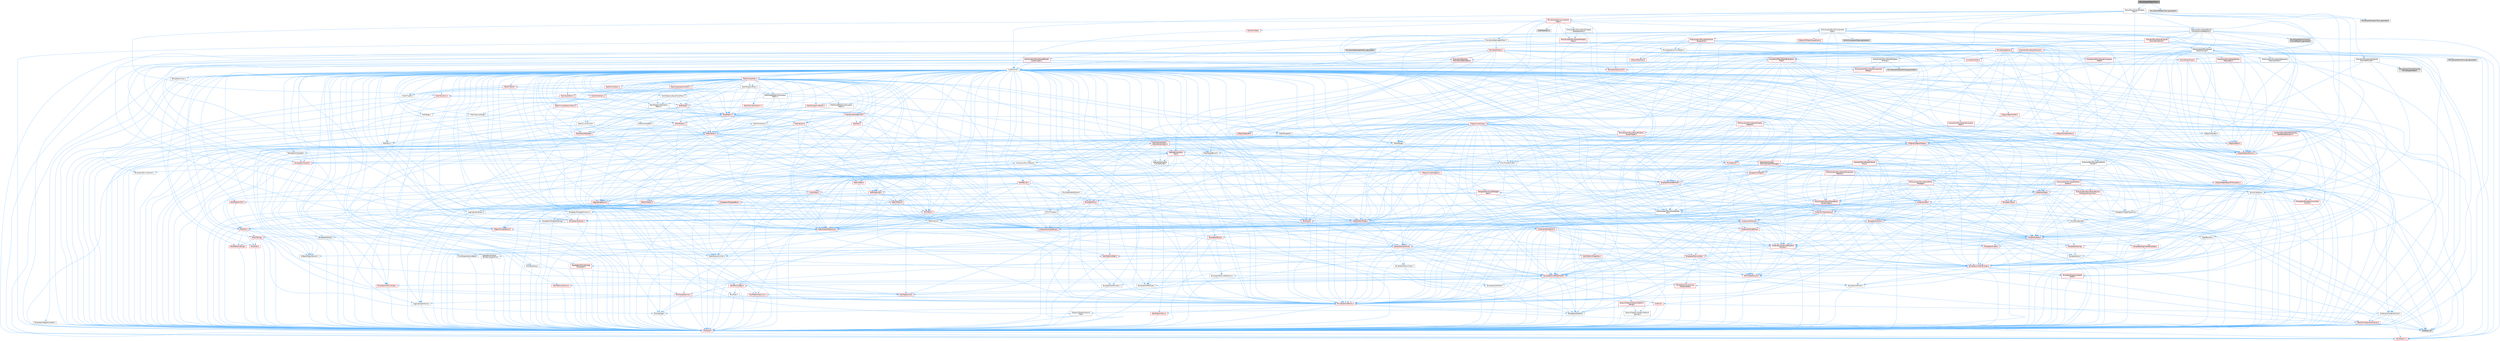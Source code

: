 digraph "MovieSceneRotatorTrack.h"
{
 // INTERACTIVE_SVG=YES
 // LATEX_PDF_SIZE
  bgcolor="transparent";
  edge [fontname=Helvetica,fontsize=10,labelfontname=Helvetica,labelfontsize=10];
  node [fontname=Helvetica,fontsize=10,shape=box,height=0.2,width=0.4];
  Node1 [id="Node000001",label="MovieSceneRotatorTrack.h",height=0.2,width=0.4,color="gray40", fillcolor="grey60", style="filled", fontcolor="black",tooltip=" "];
  Node1 -> Node2 [id="edge1_Node000001_Node000002",color="steelblue1",style="solid",tooltip=" "];
  Node2 [id="Node000002",label="Tracks/MovieSceneProperty\lTrack.h",height=0.2,width=0.4,color="grey40", fillcolor="white", style="filled",URL="$da/d0c/MovieScenePropertyTrack_8h.html",tooltip=" "];
  Node2 -> Node3 [id="edge2_Node000002_Node000003",color="steelblue1",style="solid",tooltip=" "];
  Node3 [id="Node000003",label="CoreMinimal.h",height=0.2,width=0.4,color="grey40", fillcolor="white", style="filled",URL="$d7/d67/CoreMinimal_8h.html",tooltip=" "];
  Node3 -> Node4 [id="edge3_Node000003_Node000004",color="steelblue1",style="solid",tooltip=" "];
  Node4 [id="Node000004",label="CoreTypes.h",height=0.2,width=0.4,color="red", fillcolor="#FFF0F0", style="filled",URL="$dc/dec/CoreTypes_8h.html",tooltip=" "];
  Node4 -> Node5 [id="edge4_Node000004_Node000005",color="steelblue1",style="solid",tooltip=" "];
  Node5 [id="Node000005",label="HAL/Platform.h",height=0.2,width=0.4,color="red", fillcolor="#FFF0F0", style="filled",URL="$d9/dd0/Platform_8h.html",tooltip=" "];
  Node3 -> Node18 [id="edge5_Node000003_Node000018",color="steelblue1",style="solid",tooltip=" "];
  Node18 [id="Node000018",label="CoreFwd.h",height=0.2,width=0.4,color="red", fillcolor="#FFF0F0", style="filled",URL="$d1/d1e/CoreFwd_8h.html",tooltip=" "];
  Node18 -> Node4 [id="edge6_Node000018_Node000004",color="steelblue1",style="solid",tooltip=" "];
  Node18 -> Node19 [id="edge7_Node000018_Node000019",color="steelblue1",style="solid",tooltip=" "];
  Node19 [id="Node000019",label="Containers/ContainersFwd.h",height=0.2,width=0.4,color="grey40", fillcolor="white", style="filled",URL="$d4/d0a/ContainersFwd_8h.html",tooltip=" "];
  Node19 -> Node5 [id="edge8_Node000019_Node000005",color="steelblue1",style="solid",tooltip=" "];
  Node19 -> Node4 [id="edge9_Node000019_Node000004",color="steelblue1",style="solid",tooltip=" "];
  Node19 -> Node20 [id="edge10_Node000019_Node000020",color="steelblue1",style="solid",tooltip=" "];
  Node20 [id="Node000020",label="Traits/IsContiguousContainer.h",height=0.2,width=0.4,color="red", fillcolor="#FFF0F0", style="filled",URL="$d5/d3c/IsContiguousContainer_8h.html",tooltip=" "];
  Node20 -> Node4 [id="edge11_Node000020_Node000004",color="steelblue1",style="solid",tooltip=" "];
  Node20 -> Node22 [id="edge12_Node000020_Node000022",color="steelblue1",style="solid",tooltip=" "];
  Node22 [id="Node000022",label="initializer_list",height=0.2,width=0.4,color="grey60", fillcolor="#E0E0E0", style="filled",tooltip=" "];
  Node18 -> Node24 [id="edge13_Node000018_Node000024",color="steelblue1",style="solid",tooltip=" "];
  Node24 [id="Node000024",label="UObject/UObjectHierarchy\lFwd.h",height=0.2,width=0.4,color="grey40", fillcolor="white", style="filled",URL="$d3/d13/UObjectHierarchyFwd_8h.html",tooltip=" "];
  Node3 -> Node24 [id="edge14_Node000003_Node000024",color="steelblue1",style="solid",tooltip=" "];
  Node3 -> Node19 [id="edge15_Node000003_Node000019",color="steelblue1",style="solid",tooltip=" "];
  Node3 -> Node25 [id="edge16_Node000003_Node000025",color="steelblue1",style="solid",tooltip=" "];
  Node25 [id="Node000025",label="Misc/VarArgs.h",height=0.2,width=0.4,color="grey40", fillcolor="white", style="filled",URL="$d5/d6f/VarArgs_8h.html",tooltip=" "];
  Node25 -> Node4 [id="edge17_Node000025_Node000004",color="steelblue1",style="solid",tooltip=" "];
  Node3 -> Node26 [id="edge18_Node000003_Node000026",color="steelblue1",style="solid",tooltip=" "];
  Node26 [id="Node000026",label="Logging/LogVerbosity.h",height=0.2,width=0.4,color="grey40", fillcolor="white", style="filled",URL="$d2/d8f/LogVerbosity_8h.html",tooltip=" "];
  Node26 -> Node4 [id="edge19_Node000026_Node000004",color="steelblue1",style="solid",tooltip=" "];
  Node3 -> Node27 [id="edge20_Node000003_Node000027",color="steelblue1",style="solid",tooltip=" "];
  Node27 [id="Node000027",label="Misc/OutputDevice.h",height=0.2,width=0.4,color="red", fillcolor="#FFF0F0", style="filled",URL="$d7/d32/OutputDevice_8h.html",tooltip=" "];
  Node27 -> Node18 [id="edge21_Node000027_Node000018",color="steelblue1",style="solid",tooltip=" "];
  Node27 -> Node4 [id="edge22_Node000027_Node000004",color="steelblue1",style="solid",tooltip=" "];
  Node27 -> Node26 [id="edge23_Node000027_Node000026",color="steelblue1",style="solid",tooltip=" "];
  Node27 -> Node25 [id="edge24_Node000027_Node000025",color="steelblue1",style="solid",tooltip=" "];
  Node3 -> Node33 [id="edge25_Node000003_Node000033",color="steelblue1",style="solid",tooltip=" "];
  Node33 [id="Node000033",label="HAL/PlatformCrt.h",height=0.2,width=0.4,color="red", fillcolor="#FFF0F0", style="filled",URL="$d8/d75/PlatformCrt_8h.html",tooltip=" "];
  Node3 -> Node43 [id="edge26_Node000003_Node000043",color="steelblue1",style="solid",tooltip=" "];
  Node43 [id="Node000043",label="HAL/PlatformMisc.h",height=0.2,width=0.4,color="red", fillcolor="#FFF0F0", style="filled",URL="$d0/df5/PlatformMisc_8h.html",tooltip=" "];
  Node43 -> Node4 [id="edge27_Node000043_Node000004",color="steelblue1",style="solid",tooltip=" "];
  Node3 -> Node62 [id="edge28_Node000003_Node000062",color="steelblue1",style="solid",tooltip=" "];
  Node62 [id="Node000062",label="Misc/AssertionMacros.h",height=0.2,width=0.4,color="red", fillcolor="#FFF0F0", style="filled",URL="$d0/dfa/AssertionMacros_8h.html",tooltip=" "];
  Node62 -> Node4 [id="edge29_Node000062_Node000004",color="steelblue1",style="solid",tooltip=" "];
  Node62 -> Node5 [id="edge30_Node000062_Node000005",color="steelblue1",style="solid",tooltip=" "];
  Node62 -> Node43 [id="edge31_Node000062_Node000043",color="steelblue1",style="solid",tooltip=" "];
  Node62 -> Node63 [id="edge32_Node000062_Node000063",color="steelblue1",style="solid",tooltip=" "];
  Node63 [id="Node000063",label="Templates/EnableIf.h",height=0.2,width=0.4,color="grey40", fillcolor="white", style="filled",URL="$d7/d60/EnableIf_8h.html",tooltip=" "];
  Node63 -> Node4 [id="edge33_Node000063_Node000004",color="steelblue1",style="solid",tooltip=" "];
  Node62 -> Node25 [id="edge34_Node000062_Node000025",color="steelblue1",style="solid",tooltip=" "];
  Node3 -> Node71 [id="edge35_Node000003_Node000071",color="steelblue1",style="solid",tooltip=" "];
  Node71 [id="Node000071",label="Templates/IsPointer.h",height=0.2,width=0.4,color="grey40", fillcolor="white", style="filled",URL="$d7/d05/IsPointer_8h.html",tooltip=" "];
  Node71 -> Node4 [id="edge36_Node000071_Node000004",color="steelblue1",style="solid",tooltip=" "];
  Node3 -> Node72 [id="edge37_Node000003_Node000072",color="steelblue1",style="solid",tooltip=" "];
  Node72 [id="Node000072",label="HAL/PlatformMemory.h",height=0.2,width=0.4,color="red", fillcolor="#FFF0F0", style="filled",URL="$de/d68/PlatformMemory_8h.html",tooltip=" "];
  Node72 -> Node4 [id="edge38_Node000072_Node000004",color="steelblue1",style="solid",tooltip=" "];
  Node3 -> Node55 [id="edge39_Node000003_Node000055",color="steelblue1",style="solid",tooltip=" "];
  Node55 [id="Node000055",label="HAL/PlatformAtomics.h",height=0.2,width=0.4,color="red", fillcolor="#FFF0F0", style="filled",URL="$d3/d36/PlatformAtomics_8h.html",tooltip=" "];
  Node55 -> Node4 [id="edge40_Node000055_Node000004",color="steelblue1",style="solid",tooltip=" "];
  Node3 -> Node77 [id="edge41_Node000003_Node000077",color="steelblue1",style="solid",tooltip=" "];
  Node77 [id="Node000077",label="Misc/Exec.h",height=0.2,width=0.4,color="grey40", fillcolor="white", style="filled",URL="$de/ddb/Exec_8h.html",tooltip=" "];
  Node77 -> Node4 [id="edge42_Node000077_Node000004",color="steelblue1",style="solid",tooltip=" "];
  Node77 -> Node62 [id="edge43_Node000077_Node000062",color="steelblue1",style="solid",tooltip=" "];
  Node3 -> Node78 [id="edge44_Node000003_Node000078",color="steelblue1",style="solid",tooltip=" "];
  Node78 [id="Node000078",label="HAL/MemoryBase.h",height=0.2,width=0.4,color="red", fillcolor="#FFF0F0", style="filled",URL="$d6/d9f/MemoryBase_8h.html",tooltip=" "];
  Node78 -> Node4 [id="edge45_Node000078_Node000004",color="steelblue1",style="solid",tooltip=" "];
  Node78 -> Node55 [id="edge46_Node000078_Node000055",color="steelblue1",style="solid",tooltip=" "];
  Node78 -> Node33 [id="edge47_Node000078_Node000033",color="steelblue1",style="solid",tooltip=" "];
  Node78 -> Node77 [id="edge48_Node000078_Node000077",color="steelblue1",style="solid",tooltip=" "];
  Node78 -> Node27 [id="edge49_Node000078_Node000027",color="steelblue1",style="solid",tooltip=" "];
  Node3 -> Node88 [id="edge50_Node000003_Node000088",color="steelblue1",style="solid",tooltip=" "];
  Node88 [id="Node000088",label="HAL/UnrealMemory.h",height=0.2,width=0.4,color="red", fillcolor="#FFF0F0", style="filled",URL="$d9/d96/UnrealMemory_8h.html",tooltip=" "];
  Node88 -> Node4 [id="edge51_Node000088_Node000004",color="steelblue1",style="solid",tooltip=" "];
  Node88 -> Node78 [id="edge52_Node000088_Node000078",color="steelblue1",style="solid",tooltip=" "];
  Node88 -> Node72 [id="edge53_Node000088_Node000072",color="steelblue1",style="solid",tooltip=" "];
  Node88 -> Node71 [id="edge54_Node000088_Node000071",color="steelblue1",style="solid",tooltip=" "];
  Node3 -> Node90 [id="edge55_Node000003_Node000090",color="steelblue1",style="solid",tooltip=" "];
  Node90 [id="Node000090",label="Templates/IsArithmetic.h",height=0.2,width=0.4,color="grey40", fillcolor="white", style="filled",URL="$d2/d5d/IsArithmetic_8h.html",tooltip=" "];
  Node90 -> Node4 [id="edge56_Node000090_Node000004",color="steelblue1",style="solid",tooltip=" "];
  Node3 -> Node84 [id="edge57_Node000003_Node000084",color="steelblue1",style="solid",tooltip=" "];
  Node84 [id="Node000084",label="Templates/AndOrNot.h",height=0.2,width=0.4,color="grey40", fillcolor="white", style="filled",URL="$db/d0a/AndOrNot_8h.html",tooltip=" "];
  Node84 -> Node4 [id="edge58_Node000084_Node000004",color="steelblue1",style="solid",tooltip=" "];
  Node3 -> Node91 [id="edge59_Node000003_Node000091",color="steelblue1",style="solid",tooltip=" "];
  Node91 [id="Node000091",label="Templates/IsPODType.h",height=0.2,width=0.4,color="grey40", fillcolor="white", style="filled",URL="$d7/db1/IsPODType_8h.html",tooltip=" "];
  Node91 -> Node4 [id="edge60_Node000091_Node000004",color="steelblue1",style="solid",tooltip=" "];
  Node3 -> Node92 [id="edge61_Node000003_Node000092",color="steelblue1",style="solid",tooltip=" "];
  Node92 [id="Node000092",label="Templates/IsUECoreType.h",height=0.2,width=0.4,color="red", fillcolor="#FFF0F0", style="filled",URL="$d1/db8/IsUECoreType_8h.html",tooltip=" "];
  Node92 -> Node4 [id="edge62_Node000092_Node000004",color="steelblue1",style="solid",tooltip=" "];
  Node3 -> Node85 [id="edge63_Node000003_Node000085",color="steelblue1",style="solid",tooltip=" "];
  Node85 [id="Node000085",label="Templates/IsTriviallyCopy\lConstructible.h",height=0.2,width=0.4,color="red", fillcolor="#FFF0F0", style="filled",URL="$d3/d78/IsTriviallyCopyConstructible_8h.html",tooltip=" "];
  Node85 -> Node4 [id="edge64_Node000085_Node000004",color="steelblue1",style="solid",tooltip=" "];
  Node3 -> Node93 [id="edge65_Node000003_Node000093",color="steelblue1",style="solid",tooltip=" "];
  Node93 [id="Node000093",label="Templates/UnrealTypeTraits.h",height=0.2,width=0.4,color="red", fillcolor="#FFF0F0", style="filled",URL="$d2/d2d/UnrealTypeTraits_8h.html",tooltip=" "];
  Node93 -> Node4 [id="edge66_Node000093_Node000004",color="steelblue1",style="solid",tooltip=" "];
  Node93 -> Node71 [id="edge67_Node000093_Node000071",color="steelblue1",style="solid",tooltip=" "];
  Node93 -> Node62 [id="edge68_Node000093_Node000062",color="steelblue1",style="solid",tooltip=" "];
  Node93 -> Node84 [id="edge69_Node000093_Node000084",color="steelblue1",style="solid",tooltip=" "];
  Node93 -> Node63 [id="edge70_Node000093_Node000063",color="steelblue1",style="solid",tooltip=" "];
  Node93 -> Node90 [id="edge71_Node000093_Node000090",color="steelblue1",style="solid",tooltip=" "];
  Node93 -> Node91 [id="edge72_Node000093_Node000091",color="steelblue1",style="solid",tooltip=" "];
  Node93 -> Node92 [id="edge73_Node000093_Node000092",color="steelblue1",style="solid",tooltip=" "];
  Node93 -> Node85 [id="edge74_Node000093_Node000085",color="steelblue1",style="solid",tooltip=" "];
  Node3 -> Node63 [id="edge75_Node000003_Node000063",color="steelblue1",style="solid",tooltip=" "];
  Node3 -> Node95 [id="edge76_Node000003_Node000095",color="steelblue1",style="solid",tooltip=" "];
  Node95 [id="Node000095",label="Templates/RemoveReference.h",height=0.2,width=0.4,color="grey40", fillcolor="white", style="filled",URL="$da/dbe/RemoveReference_8h.html",tooltip=" "];
  Node95 -> Node4 [id="edge77_Node000095_Node000004",color="steelblue1",style="solid",tooltip=" "];
  Node3 -> Node96 [id="edge78_Node000003_Node000096",color="steelblue1",style="solid",tooltip=" "];
  Node96 [id="Node000096",label="Templates/IntegralConstant.h",height=0.2,width=0.4,color="grey40", fillcolor="white", style="filled",URL="$db/d1b/IntegralConstant_8h.html",tooltip=" "];
  Node96 -> Node4 [id="edge79_Node000096_Node000004",color="steelblue1",style="solid",tooltip=" "];
  Node3 -> Node97 [id="edge80_Node000003_Node000097",color="steelblue1",style="solid",tooltip=" "];
  Node97 [id="Node000097",label="Templates/IsClass.h",height=0.2,width=0.4,color="grey40", fillcolor="white", style="filled",URL="$db/dcb/IsClass_8h.html",tooltip=" "];
  Node97 -> Node4 [id="edge81_Node000097_Node000004",color="steelblue1",style="solid",tooltip=" "];
  Node3 -> Node98 [id="edge82_Node000003_Node000098",color="steelblue1",style="solid",tooltip=" "];
  Node98 [id="Node000098",label="Templates/TypeCompatible\lBytes.h",height=0.2,width=0.4,color="red", fillcolor="#FFF0F0", style="filled",URL="$df/d0a/TypeCompatibleBytes_8h.html",tooltip=" "];
  Node98 -> Node4 [id="edge83_Node000098_Node000004",color="steelblue1",style="solid",tooltip=" "];
  Node3 -> Node20 [id="edge84_Node000003_Node000020",color="steelblue1",style="solid",tooltip=" "];
  Node3 -> Node99 [id="edge85_Node000003_Node000099",color="steelblue1",style="solid",tooltip=" "];
  Node99 [id="Node000099",label="Templates/UnrealTemplate.h",height=0.2,width=0.4,color="red", fillcolor="#FFF0F0", style="filled",URL="$d4/d24/UnrealTemplate_8h.html",tooltip=" "];
  Node99 -> Node4 [id="edge86_Node000099_Node000004",color="steelblue1",style="solid",tooltip=" "];
  Node99 -> Node71 [id="edge87_Node000099_Node000071",color="steelblue1",style="solid",tooltip=" "];
  Node99 -> Node88 [id="edge88_Node000099_Node000088",color="steelblue1",style="solid",tooltip=" "];
  Node99 -> Node93 [id="edge89_Node000099_Node000093",color="steelblue1",style="solid",tooltip=" "];
  Node99 -> Node95 [id="edge90_Node000099_Node000095",color="steelblue1",style="solid",tooltip=" "];
  Node99 -> Node98 [id="edge91_Node000099_Node000098",color="steelblue1",style="solid",tooltip=" "];
  Node99 -> Node20 [id="edge92_Node000099_Node000020",color="steelblue1",style="solid",tooltip=" "];
  Node3 -> Node48 [id="edge93_Node000003_Node000048",color="steelblue1",style="solid",tooltip=" "];
  Node48 [id="Node000048",label="Math/NumericLimits.h",height=0.2,width=0.4,color="grey40", fillcolor="white", style="filled",URL="$df/d1b/NumericLimits_8h.html",tooltip=" "];
  Node48 -> Node4 [id="edge94_Node000048_Node000004",color="steelblue1",style="solid",tooltip=" "];
  Node3 -> Node103 [id="edge95_Node000003_Node000103",color="steelblue1",style="solid",tooltip=" "];
  Node103 [id="Node000103",label="HAL/PlatformMath.h",height=0.2,width=0.4,color="red", fillcolor="#FFF0F0", style="filled",URL="$dc/d53/PlatformMath_8h.html",tooltip=" "];
  Node103 -> Node4 [id="edge96_Node000103_Node000004",color="steelblue1",style="solid",tooltip=" "];
  Node3 -> Node86 [id="edge97_Node000003_Node000086",color="steelblue1",style="solid",tooltip=" "];
  Node86 [id="Node000086",label="Templates/IsTriviallyCopy\lAssignable.h",height=0.2,width=0.4,color="red", fillcolor="#FFF0F0", style="filled",URL="$d2/df2/IsTriviallyCopyAssignable_8h.html",tooltip=" "];
  Node86 -> Node4 [id="edge98_Node000086_Node000004",color="steelblue1",style="solid",tooltip=" "];
  Node3 -> Node111 [id="edge99_Node000003_Node000111",color="steelblue1",style="solid",tooltip=" "];
  Node111 [id="Node000111",label="Templates/MemoryOps.h",height=0.2,width=0.4,color="red", fillcolor="#FFF0F0", style="filled",URL="$db/dea/MemoryOps_8h.html",tooltip=" "];
  Node111 -> Node4 [id="edge100_Node000111_Node000004",color="steelblue1",style="solid",tooltip=" "];
  Node111 -> Node88 [id="edge101_Node000111_Node000088",color="steelblue1",style="solid",tooltip=" "];
  Node111 -> Node86 [id="edge102_Node000111_Node000086",color="steelblue1",style="solid",tooltip=" "];
  Node111 -> Node85 [id="edge103_Node000111_Node000085",color="steelblue1",style="solid",tooltip=" "];
  Node111 -> Node93 [id="edge104_Node000111_Node000093",color="steelblue1",style="solid",tooltip=" "];
  Node3 -> Node112 [id="edge105_Node000003_Node000112",color="steelblue1",style="solid",tooltip=" "];
  Node112 [id="Node000112",label="Containers/ContainerAllocation\lPolicies.h",height=0.2,width=0.4,color="red", fillcolor="#FFF0F0", style="filled",URL="$d7/dff/ContainerAllocationPolicies_8h.html",tooltip=" "];
  Node112 -> Node4 [id="edge106_Node000112_Node000004",color="steelblue1",style="solid",tooltip=" "];
  Node112 -> Node112 [id="edge107_Node000112_Node000112",color="steelblue1",style="solid",tooltip=" "];
  Node112 -> Node103 [id="edge108_Node000112_Node000103",color="steelblue1",style="solid",tooltip=" "];
  Node112 -> Node88 [id="edge109_Node000112_Node000088",color="steelblue1",style="solid",tooltip=" "];
  Node112 -> Node48 [id="edge110_Node000112_Node000048",color="steelblue1",style="solid",tooltip=" "];
  Node112 -> Node62 [id="edge111_Node000112_Node000062",color="steelblue1",style="solid",tooltip=" "];
  Node112 -> Node111 [id="edge112_Node000112_Node000111",color="steelblue1",style="solid",tooltip=" "];
  Node112 -> Node98 [id="edge113_Node000112_Node000098",color="steelblue1",style="solid",tooltip=" "];
  Node3 -> Node115 [id="edge114_Node000003_Node000115",color="steelblue1",style="solid",tooltip=" "];
  Node115 [id="Node000115",label="Templates/IsEnumClass.h",height=0.2,width=0.4,color="grey40", fillcolor="white", style="filled",URL="$d7/d15/IsEnumClass_8h.html",tooltip=" "];
  Node115 -> Node4 [id="edge115_Node000115_Node000004",color="steelblue1",style="solid",tooltip=" "];
  Node115 -> Node84 [id="edge116_Node000115_Node000084",color="steelblue1",style="solid",tooltip=" "];
  Node3 -> Node116 [id="edge117_Node000003_Node000116",color="steelblue1",style="solid",tooltip=" "];
  Node116 [id="Node000116",label="HAL/PlatformProperties.h",height=0.2,width=0.4,color="red", fillcolor="#FFF0F0", style="filled",URL="$d9/db0/PlatformProperties_8h.html",tooltip=" "];
  Node116 -> Node4 [id="edge118_Node000116_Node000004",color="steelblue1",style="solid",tooltip=" "];
  Node3 -> Node119 [id="edge119_Node000003_Node000119",color="steelblue1",style="solid",tooltip=" "];
  Node119 [id="Node000119",label="Misc/EngineVersionBase.h",height=0.2,width=0.4,color="grey40", fillcolor="white", style="filled",URL="$d5/d2b/EngineVersionBase_8h.html",tooltip=" "];
  Node119 -> Node4 [id="edge120_Node000119_Node000004",color="steelblue1",style="solid",tooltip=" "];
  Node3 -> Node120 [id="edge121_Node000003_Node000120",color="steelblue1",style="solid",tooltip=" "];
  Node120 [id="Node000120",label="Internationalization\l/TextNamespaceFwd.h",height=0.2,width=0.4,color="grey40", fillcolor="white", style="filled",URL="$d8/d97/TextNamespaceFwd_8h.html",tooltip=" "];
  Node120 -> Node4 [id="edge122_Node000120_Node000004",color="steelblue1",style="solid",tooltip=" "];
  Node3 -> Node121 [id="edge123_Node000003_Node000121",color="steelblue1",style="solid",tooltip=" "];
  Node121 [id="Node000121",label="Serialization/Archive.h",height=0.2,width=0.4,color="red", fillcolor="#FFF0F0", style="filled",URL="$d7/d3b/Archive_8h.html",tooltip=" "];
  Node121 -> Node18 [id="edge124_Node000121_Node000018",color="steelblue1",style="solid",tooltip=" "];
  Node121 -> Node4 [id="edge125_Node000121_Node000004",color="steelblue1",style="solid",tooltip=" "];
  Node121 -> Node116 [id="edge126_Node000121_Node000116",color="steelblue1",style="solid",tooltip=" "];
  Node121 -> Node120 [id="edge127_Node000121_Node000120",color="steelblue1",style="solid",tooltip=" "];
  Node121 -> Node62 [id="edge128_Node000121_Node000062",color="steelblue1",style="solid",tooltip=" "];
  Node121 -> Node119 [id="edge129_Node000121_Node000119",color="steelblue1",style="solid",tooltip=" "];
  Node121 -> Node25 [id="edge130_Node000121_Node000025",color="steelblue1",style="solid",tooltip=" "];
  Node121 -> Node63 [id="edge131_Node000121_Node000063",color="steelblue1",style="solid",tooltip=" "];
  Node121 -> Node115 [id="edge132_Node000121_Node000115",color="steelblue1",style="solid",tooltip=" "];
  Node121 -> Node99 [id="edge133_Node000121_Node000099",color="steelblue1",style="solid",tooltip=" "];
  Node121 -> Node124 [id="edge134_Node000121_Node000124",color="steelblue1",style="solid",tooltip=" "];
  Node124 [id="Node000124",label="UObject/ObjectVersion.h",height=0.2,width=0.4,color="grey40", fillcolor="white", style="filled",URL="$da/d63/ObjectVersion_8h.html",tooltip=" "];
  Node124 -> Node4 [id="edge135_Node000124_Node000004",color="steelblue1",style="solid",tooltip=" "];
  Node3 -> Node125 [id="edge136_Node000003_Node000125",color="steelblue1",style="solid",tooltip=" "];
  Node125 [id="Node000125",label="Templates/Less.h",height=0.2,width=0.4,color="grey40", fillcolor="white", style="filled",URL="$de/dc8/Less_8h.html",tooltip=" "];
  Node125 -> Node4 [id="edge137_Node000125_Node000004",color="steelblue1",style="solid",tooltip=" "];
  Node125 -> Node99 [id="edge138_Node000125_Node000099",color="steelblue1",style="solid",tooltip=" "];
  Node3 -> Node126 [id="edge139_Node000003_Node000126",color="steelblue1",style="solid",tooltip=" "];
  Node126 [id="Node000126",label="Templates/Sorting.h",height=0.2,width=0.4,color="red", fillcolor="#FFF0F0", style="filled",URL="$d3/d9e/Sorting_8h.html",tooltip=" "];
  Node126 -> Node4 [id="edge140_Node000126_Node000004",color="steelblue1",style="solid",tooltip=" "];
  Node126 -> Node103 [id="edge141_Node000126_Node000103",color="steelblue1",style="solid",tooltip=" "];
  Node126 -> Node125 [id="edge142_Node000126_Node000125",color="steelblue1",style="solid",tooltip=" "];
  Node3 -> Node137 [id="edge143_Node000003_Node000137",color="steelblue1",style="solid",tooltip=" "];
  Node137 [id="Node000137",label="Misc/Char.h",height=0.2,width=0.4,color="red", fillcolor="#FFF0F0", style="filled",URL="$d0/d58/Char_8h.html",tooltip=" "];
  Node137 -> Node4 [id="edge144_Node000137_Node000004",color="steelblue1",style="solid",tooltip=" "];
  Node3 -> Node140 [id="edge145_Node000003_Node000140",color="steelblue1",style="solid",tooltip=" "];
  Node140 [id="Node000140",label="GenericPlatform/GenericPlatform\lStricmp.h",height=0.2,width=0.4,color="grey40", fillcolor="white", style="filled",URL="$d2/d86/GenericPlatformStricmp_8h.html",tooltip=" "];
  Node140 -> Node4 [id="edge146_Node000140_Node000004",color="steelblue1",style="solid",tooltip=" "];
  Node3 -> Node141 [id="edge147_Node000003_Node000141",color="steelblue1",style="solid",tooltip=" "];
  Node141 [id="Node000141",label="GenericPlatform/GenericPlatform\lString.h",height=0.2,width=0.4,color="red", fillcolor="#FFF0F0", style="filled",URL="$dd/d20/GenericPlatformString_8h.html",tooltip=" "];
  Node141 -> Node4 [id="edge148_Node000141_Node000004",color="steelblue1",style="solid",tooltip=" "];
  Node141 -> Node140 [id="edge149_Node000141_Node000140",color="steelblue1",style="solid",tooltip=" "];
  Node141 -> Node63 [id="edge150_Node000141_Node000063",color="steelblue1",style="solid",tooltip=" "];
  Node3 -> Node74 [id="edge151_Node000003_Node000074",color="steelblue1",style="solid",tooltip=" "];
  Node74 [id="Node000074",label="HAL/PlatformString.h",height=0.2,width=0.4,color="red", fillcolor="#FFF0F0", style="filled",URL="$db/db5/PlatformString_8h.html",tooltip=" "];
  Node74 -> Node4 [id="edge152_Node000074_Node000004",color="steelblue1",style="solid",tooltip=" "];
  Node3 -> Node144 [id="edge153_Node000003_Node000144",color="steelblue1",style="solid",tooltip=" "];
  Node144 [id="Node000144",label="Misc/CString.h",height=0.2,width=0.4,color="red", fillcolor="#FFF0F0", style="filled",URL="$d2/d49/CString_8h.html",tooltip=" "];
  Node144 -> Node4 [id="edge154_Node000144_Node000004",color="steelblue1",style="solid",tooltip=" "];
  Node144 -> Node33 [id="edge155_Node000144_Node000033",color="steelblue1",style="solid",tooltip=" "];
  Node144 -> Node74 [id="edge156_Node000144_Node000074",color="steelblue1",style="solid",tooltip=" "];
  Node144 -> Node62 [id="edge157_Node000144_Node000062",color="steelblue1",style="solid",tooltip=" "];
  Node144 -> Node137 [id="edge158_Node000144_Node000137",color="steelblue1",style="solid",tooltip=" "];
  Node144 -> Node25 [id="edge159_Node000144_Node000025",color="steelblue1",style="solid",tooltip=" "];
  Node3 -> Node145 [id="edge160_Node000003_Node000145",color="steelblue1",style="solid",tooltip=" "];
  Node145 [id="Node000145",label="Misc/Crc.h",height=0.2,width=0.4,color="red", fillcolor="#FFF0F0", style="filled",URL="$d4/dd2/Crc_8h.html",tooltip=" "];
  Node145 -> Node4 [id="edge161_Node000145_Node000004",color="steelblue1",style="solid",tooltip=" "];
  Node145 -> Node74 [id="edge162_Node000145_Node000074",color="steelblue1",style="solid",tooltip=" "];
  Node145 -> Node62 [id="edge163_Node000145_Node000062",color="steelblue1",style="solid",tooltip=" "];
  Node145 -> Node144 [id="edge164_Node000145_Node000144",color="steelblue1",style="solid",tooltip=" "];
  Node145 -> Node137 [id="edge165_Node000145_Node000137",color="steelblue1",style="solid",tooltip=" "];
  Node145 -> Node93 [id="edge166_Node000145_Node000093",color="steelblue1",style="solid",tooltip=" "];
  Node3 -> Node136 [id="edge167_Node000003_Node000136",color="steelblue1",style="solid",tooltip=" "];
  Node136 [id="Node000136",label="Math/UnrealMathUtility.h",height=0.2,width=0.4,color="red", fillcolor="#FFF0F0", style="filled",URL="$db/db8/UnrealMathUtility_8h.html",tooltip=" "];
  Node136 -> Node4 [id="edge168_Node000136_Node000004",color="steelblue1",style="solid",tooltip=" "];
  Node136 -> Node62 [id="edge169_Node000136_Node000062",color="steelblue1",style="solid",tooltip=" "];
  Node136 -> Node103 [id="edge170_Node000136_Node000103",color="steelblue1",style="solid",tooltip=" "];
  Node3 -> Node146 [id="edge171_Node000003_Node000146",color="steelblue1",style="solid",tooltip=" "];
  Node146 [id="Node000146",label="Containers/UnrealString.h",height=0.2,width=0.4,color="red", fillcolor="#FFF0F0", style="filled",URL="$d5/dba/UnrealString_8h.html",tooltip=" "];
  Node3 -> Node150 [id="edge172_Node000003_Node000150",color="steelblue1",style="solid",tooltip=" "];
  Node150 [id="Node000150",label="Containers/Array.h",height=0.2,width=0.4,color="red", fillcolor="#FFF0F0", style="filled",URL="$df/dd0/Array_8h.html",tooltip=" "];
  Node150 -> Node4 [id="edge173_Node000150_Node000004",color="steelblue1",style="solid",tooltip=" "];
  Node150 -> Node62 [id="edge174_Node000150_Node000062",color="steelblue1",style="solid",tooltip=" "];
  Node150 -> Node88 [id="edge175_Node000150_Node000088",color="steelblue1",style="solid",tooltip=" "];
  Node150 -> Node93 [id="edge176_Node000150_Node000093",color="steelblue1",style="solid",tooltip=" "];
  Node150 -> Node99 [id="edge177_Node000150_Node000099",color="steelblue1",style="solid",tooltip=" "];
  Node150 -> Node112 [id="edge178_Node000150_Node000112",color="steelblue1",style="solid",tooltip=" "];
  Node150 -> Node121 [id="edge179_Node000150_Node000121",color="steelblue1",style="solid",tooltip=" "];
  Node150 -> Node129 [id="edge180_Node000150_Node000129",color="steelblue1",style="solid",tooltip=" "];
  Node129 [id="Node000129",label="Templates/Invoke.h",height=0.2,width=0.4,color="red", fillcolor="#FFF0F0", style="filled",URL="$d7/deb/Invoke_8h.html",tooltip=" "];
  Node129 -> Node4 [id="edge181_Node000129_Node000004",color="steelblue1",style="solid",tooltip=" "];
  Node129 -> Node99 [id="edge182_Node000129_Node000099",color="steelblue1",style="solid",tooltip=" "];
  Node150 -> Node125 [id="edge183_Node000150_Node000125",color="steelblue1",style="solid",tooltip=" "];
  Node150 -> Node126 [id="edge184_Node000150_Node000126",color="steelblue1",style="solid",tooltip=" "];
  Node150 -> Node173 [id="edge185_Node000150_Node000173",color="steelblue1",style="solid",tooltip=" "];
  Node173 [id="Node000173",label="Templates/AlignmentTemplates.h",height=0.2,width=0.4,color="red", fillcolor="#FFF0F0", style="filled",URL="$dd/d32/AlignmentTemplates_8h.html",tooltip=" "];
  Node173 -> Node4 [id="edge186_Node000173_Node000004",color="steelblue1",style="solid",tooltip=" "];
  Node173 -> Node71 [id="edge187_Node000173_Node000071",color="steelblue1",style="solid",tooltip=" "];
  Node3 -> Node174 [id="edge188_Node000003_Node000174",color="steelblue1",style="solid",tooltip=" "];
  Node174 [id="Node000174",label="Misc/FrameNumber.h",height=0.2,width=0.4,color="grey40", fillcolor="white", style="filled",URL="$dd/dbd/FrameNumber_8h.html",tooltip=" "];
  Node174 -> Node4 [id="edge189_Node000174_Node000004",color="steelblue1",style="solid",tooltip=" "];
  Node174 -> Node48 [id="edge190_Node000174_Node000048",color="steelblue1",style="solid",tooltip=" "];
  Node174 -> Node136 [id="edge191_Node000174_Node000136",color="steelblue1",style="solid",tooltip=" "];
  Node174 -> Node63 [id="edge192_Node000174_Node000063",color="steelblue1",style="solid",tooltip=" "];
  Node174 -> Node93 [id="edge193_Node000174_Node000093",color="steelblue1",style="solid",tooltip=" "];
  Node3 -> Node175 [id="edge194_Node000003_Node000175",color="steelblue1",style="solid",tooltip=" "];
  Node175 [id="Node000175",label="Misc/Timespan.h",height=0.2,width=0.4,color="grey40", fillcolor="white", style="filled",URL="$da/dd9/Timespan_8h.html",tooltip=" "];
  Node175 -> Node4 [id="edge195_Node000175_Node000004",color="steelblue1",style="solid",tooltip=" "];
  Node175 -> Node176 [id="edge196_Node000175_Node000176",color="steelblue1",style="solid",tooltip=" "];
  Node176 [id="Node000176",label="Math/Interval.h",height=0.2,width=0.4,color="grey40", fillcolor="white", style="filled",URL="$d1/d55/Interval_8h.html",tooltip=" "];
  Node176 -> Node4 [id="edge197_Node000176_Node000004",color="steelblue1",style="solid",tooltip=" "];
  Node176 -> Node90 [id="edge198_Node000176_Node000090",color="steelblue1",style="solid",tooltip=" "];
  Node176 -> Node93 [id="edge199_Node000176_Node000093",color="steelblue1",style="solid",tooltip=" "];
  Node176 -> Node48 [id="edge200_Node000176_Node000048",color="steelblue1",style="solid",tooltip=" "];
  Node176 -> Node136 [id="edge201_Node000176_Node000136",color="steelblue1",style="solid",tooltip=" "];
  Node175 -> Node136 [id="edge202_Node000175_Node000136",color="steelblue1",style="solid",tooltip=" "];
  Node175 -> Node62 [id="edge203_Node000175_Node000062",color="steelblue1",style="solid",tooltip=" "];
  Node3 -> Node177 [id="edge204_Node000003_Node000177",color="steelblue1",style="solid",tooltip=" "];
  Node177 [id="Node000177",label="Containers/StringConv.h",height=0.2,width=0.4,color="red", fillcolor="#FFF0F0", style="filled",URL="$d3/ddf/StringConv_8h.html",tooltip=" "];
  Node177 -> Node4 [id="edge205_Node000177_Node000004",color="steelblue1",style="solid",tooltip=" "];
  Node177 -> Node62 [id="edge206_Node000177_Node000062",color="steelblue1",style="solid",tooltip=" "];
  Node177 -> Node112 [id="edge207_Node000177_Node000112",color="steelblue1",style="solid",tooltip=" "];
  Node177 -> Node150 [id="edge208_Node000177_Node000150",color="steelblue1",style="solid",tooltip=" "];
  Node177 -> Node144 [id="edge209_Node000177_Node000144",color="steelblue1",style="solid",tooltip=" "];
  Node177 -> Node178 [id="edge210_Node000177_Node000178",color="steelblue1",style="solid",tooltip=" "];
  Node178 [id="Node000178",label="Templates/IsArray.h",height=0.2,width=0.4,color="grey40", fillcolor="white", style="filled",URL="$d8/d8d/IsArray_8h.html",tooltip=" "];
  Node178 -> Node4 [id="edge211_Node000178_Node000004",color="steelblue1",style="solid",tooltip=" "];
  Node177 -> Node99 [id="edge212_Node000177_Node000099",color="steelblue1",style="solid",tooltip=" "];
  Node177 -> Node93 [id="edge213_Node000177_Node000093",color="steelblue1",style="solid",tooltip=" "];
  Node177 -> Node20 [id="edge214_Node000177_Node000020",color="steelblue1",style="solid",tooltip=" "];
  Node3 -> Node179 [id="edge215_Node000003_Node000179",color="steelblue1",style="solid",tooltip=" "];
  Node179 [id="Node000179",label="UObject/UnrealNames.h",height=0.2,width=0.4,color="red", fillcolor="#FFF0F0", style="filled",URL="$d8/db1/UnrealNames_8h.html",tooltip=" "];
  Node179 -> Node4 [id="edge216_Node000179_Node000004",color="steelblue1",style="solid",tooltip=" "];
  Node3 -> Node181 [id="edge217_Node000003_Node000181",color="steelblue1",style="solid",tooltip=" "];
  Node181 [id="Node000181",label="UObject/NameTypes.h",height=0.2,width=0.4,color="red", fillcolor="#FFF0F0", style="filled",URL="$d6/d35/NameTypes_8h.html",tooltip=" "];
  Node181 -> Node4 [id="edge218_Node000181_Node000004",color="steelblue1",style="solid",tooltip=" "];
  Node181 -> Node62 [id="edge219_Node000181_Node000062",color="steelblue1",style="solid",tooltip=" "];
  Node181 -> Node88 [id="edge220_Node000181_Node000088",color="steelblue1",style="solid",tooltip=" "];
  Node181 -> Node93 [id="edge221_Node000181_Node000093",color="steelblue1",style="solid",tooltip=" "];
  Node181 -> Node99 [id="edge222_Node000181_Node000099",color="steelblue1",style="solid",tooltip=" "];
  Node181 -> Node146 [id="edge223_Node000181_Node000146",color="steelblue1",style="solid",tooltip=" "];
  Node181 -> Node177 [id="edge224_Node000181_Node000177",color="steelblue1",style="solid",tooltip=" "];
  Node181 -> Node179 [id="edge225_Node000181_Node000179",color="steelblue1",style="solid",tooltip=" "];
  Node3 -> Node189 [id="edge226_Node000003_Node000189",color="steelblue1",style="solid",tooltip=" "];
  Node189 [id="Node000189",label="Misc/Parse.h",height=0.2,width=0.4,color="red", fillcolor="#FFF0F0", style="filled",URL="$dc/d71/Parse_8h.html",tooltip=" "];
  Node189 -> Node146 [id="edge227_Node000189_Node000146",color="steelblue1",style="solid",tooltip=" "];
  Node189 -> Node4 [id="edge228_Node000189_Node000004",color="steelblue1",style="solid",tooltip=" "];
  Node189 -> Node33 [id="edge229_Node000189_Node000033",color="steelblue1",style="solid",tooltip=" "];
  Node189 -> Node190 [id="edge230_Node000189_Node000190",color="steelblue1",style="solid",tooltip=" "];
  Node190 [id="Node000190",label="Templates/Function.h",height=0.2,width=0.4,color="red", fillcolor="#FFF0F0", style="filled",URL="$df/df5/Function_8h.html",tooltip=" "];
  Node190 -> Node4 [id="edge231_Node000190_Node000004",color="steelblue1",style="solid",tooltip=" "];
  Node190 -> Node62 [id="edge232_Node000190_Node000062",color="steelblue1",style="solid",tooltip=" "];
  Node190 -> Node88 [id="edge233_Node000190_Node000088",color="steelblue1",style="solid",tooltip=" "];
  Node190 -> Node93 [id="edge234_Node000190_Node000093",color="steelblue1",style="solid",tooltip=" "];
  Node190 -> Node129 [id="edge235_Node000190_Node000129",color="steelblue1",style="solid",tooltip=" "];
  Node190 -> Node99 [id="edge236_Node000190_Node000099",color="steelblue1",style="solid",tooltip=" "];
  Node190 -> Node136 [id="edge237_Node000190_Node000136",color="steelblue1",style="solid",tooltip=" "];
  Node3 -> Node173 [id="edge238_Node000003_Node000173",color="steelblue1",style="solid",tooltip=" "];
  Node3 -> Node192 [id="edge239_Node000003_Node000192",color="steelblue1",style="solid",tooltip=" "];
  Node192 [id="Node000192",label="Misc/StructBuilder.h",height=0.2,width=0.4,color="grey40", fillcolor="white", style="filled",URL="$d9/db3/StructBuilder_8h.html",tooltip=" "];
  Node192 -> Node4 [id="edge240_Node000192_Node000004",color="steelblue1",style="solid",tooltip=" "];
  Node192 -> Node136 [id="edge241_Node000192_Node000136",color="steelblue1",style="solid",tooltip=" "];
  Node192 -> Node173 [id="edge242_Node000192_Node000173",color="steelblue1",style="solid",tooltip=" "];
  Node3 -> Node105 [id="edge243_Node000003_Node000105",color="steelblue1",style="solid",tooltip=" "];
  Node105 [id="Node000105",label="Templates/Decay.h",height=0.2,width=0.4,color="red", fillcolor="#FFF0F0", style="filled",URL="$dd/d0f/Decay_8h.html",tooltip=" "];
  Node105 -> Node4 [id="edge244_Node000105_Node000004",color="steelblue1",style="solid",tooltip=" "];
  Node105 -> Node95 [id="edge245_Node000105_Node000095",color="steelblue1",style="solid",tooltip=" "];
  Node3 -> Node193 [id="edge246_Node000003_Node000193",color="steelblue1",style="solid",tooltip=" "];
  Node193 [id="Node000193",label="Templates/PointerIsConvertible\lFromTo.h",height=0.2,width=0.4,color="red", fillcolor="#FFF0F0", style="filled",URL="$d6/d65/PointerIsConvertibleFromTo_8h.html",tooltip=" "];
  Node193 -> Node4 [id="edge247_Node000193_Node000004",color="steelblue1",style="solid",tooltip=" "];
  Node3 -> Node129 [id="edge248_Node000003_Node000129",color="steelblue1",style="solid",tooltip=" "];
  Node3 -> Node190 [id="edge249_Node000003_Node000190",color="steelblue1",style="solid",tooltip=" "];
  Node3 -> Node162 [id="edge250_Node000003_Node000162",color="steelblue1",style="solid",tooltip=" "];
  Node162 [id="Node000162",label="Templates/TypeHash.h",height=0.2,width=0.4,color="red", fillcolor="#FFF0F0", style="filled",URL="$d1/d62/TypeHash_8h.html",tooltip=" "];
  Node162 -> Node4 [id="edge251_Node000162_Node000004",color="steelblue1",style="solid",tooltip=" "];
  Node162 -> Node145 [id="edge252_Node000162_Node000145",color="steelblue1",style="solid",tooltip=" "];
  Node3 -> Node194 [id="edge253_Node000003_Node000194",color="steelblue1",style="solid",tooltip=" "];
  Node194 [id="Node000194",label="Containers/ScriptArray.h",height=0.2,width=0.4,color="red", fillcolor="#FFF0F0", style="filled",URL="$dc/daf/ScriptArray_8h.html",tooltip=" "];
  Node194 -> Node4 [id="edge254_Node000194_Node000004",color="steelblue1",style="solid",tooltip=" "];
  Node194 -> Node62 [id="edge255_Node000194_Node000062",color="steelblue1",style="solid",tooltip=" "];
  Node194 -> Node88 [id="edge256_Node000194_Node000088",color="steelblue1",style="solid",tooltip=" "];
  Node194 -> Node112 [id="edge257_Node000194_Node000112",color="steelblue1",style="solid",tooltip=" "];
  Node194 -> Node150 [id="edge258_Node000194_Node000150",color="steelblue1",style="solid",tooltip=" "];
  Node194 -> Node22 [id="edge259_Node000194_Node000022",color="steelblue1",style="solid",tooltip=" "];
  Node3 -> Node195 [id="edge260_Node000003_Node000195",color="steelblue1",style="solid",tooltip=" "];
  Node195 [id="Node000195",label="Containers/BitArray.h",height=0.2,width=0.4,color="red", fillcolor="#FFF0F0", style="filled",URL="$d1/de4/BitArray_8h.html",tooltip=" "];
  Node195 -> Node112 [id="edge261_Node000195_Node000112",color="steelblue1",style="solid",tooltip=" "];
  Node195 -> Node4 [id="edge262_Node000195_Node000004",color="steelblue1",style="solid",tooltip=" "];
  Node195 -> Node55 [id="edge263_Node000195_Node000055",color="steelblue1",style="solid",tooltip=" "];
  Node195 -> Node88 [id="edge264_Node000195_Node000088",color="steelblue1",style="solid",tooltip=" "];
  Node195 -> Node136 [id="edge265_Node000195_Node000136",color="steelblue1",style="solid",tooltip=" "];
  Node195 -> Node62 [id="edge266_Node000195_Node000062",color="steelblue1",style="solid",tooltip=" "];
  Node195 -> Node121 [id="edge267_Node000195_Node000121",color="steelblue1",style="solid",tooltip=" "];
  Node195 -> Node63 [id="edge268_Node000195_Node000063",color="steelblue1",style="solid",tooltip=" "];
  Node195 -> Node129 [id="edge269_Node000195_Node000129",color="steelblue1",style="solid",tooltip=" "];
  Node195 -> Node99 [id="edge270_Node000195_Node000099",color="steelblue1",style="solid",tooltip=" "];
  Node195 -> Node93 [id="edge271_Node000195_Node000093",color="steelblue1",style="solid",tooltip=" "];
  Node3 -> Node196 [id="edge272_Node000003_Node000196",color="steelblue1",style="solid",tooltip=" "];
  Node196 [id="Node000196",label="Containers/SparseArray.h",height=0.2,width=0.4,color="red", fillcolor="#FFF0F0", style="filled",URL="$d5/dbf/SparseArray_8h.html",tooltip=" "];
  Node196 -> Node4 [id="edge273_Node000196_Node000004",color="steelblue1",style="solid",tooltip=" "];
  Node196 -> Node62 [id="edge274_Node000196_Node000062",color="steelblue1",style="solid",tooltip=" "];
  Node196 -> Node88 [id="edge275_Node000196_Node000088",color="steelblue1",style="solid",tooltip=" "];
  Node196 -> Node93 [id="edge276_Node000196_Node000093",color="steelblue1",style="solid",tooltip=" "];
  Node196 -> Node99 [id="edge277_Node000196_Node000099",color="steelblue1",style="solid",tooltip=" "];
  Node196 -> Node112 [id="edge278_Node000196_Node000112",color="steelblue1",style="solid",tooltip=" "];
  Node196 -> Node125 [id="edge279_Node000196_Node000125",color="steelblue1",style="solid",tooltip=" "];
  Node196 -> Node150 [id="edge280_Node000196_Node000150",color="steelblue1",style="solid",tooltip=" "];
  Node196 -> Node136 [id="edge281_Node000196_Node000136",color="steelblue1",style="solid",tooltip=" "];
  Node196 -> Node194 [id="edge282_Node000196_Node000194",color="steelblue1",style="solid",tooltip=" "];
  Node196 -> Node195 [id="edge283_Node000196_Node000195",color="steelblue1",style="solid",tooltip=" "];
  Node196 -> Node146 [id="edge284_Node000196_Node000146",color="steelblue1",style="solid",tooltip=" "];
  Node3 -> Node212 [id="edge285_Node000003_Node000212",color="steelblue1",style="solid",tooltip=" "];
  Node212 [id="Node000212",label="Containers/Set.h",height=0.2,width=0.4,color="red", fillcolor="#FFF0F0", style="filled",URL="$d4/d45/Set_8h.html",tooltip=" "];
  Node212 -> Node112 [id="edge286_Node000212_Node000112",color="steelblue1",style="solid",tooltip=" "];
  Node212 -> Node196 [id="edge287_Node000212_Node000196",color="steelblue1",style="solid",tooltip=" "];
  Node212 -> Node19 [id="edge288_Node000212_Node000019",color="steelblue1",style="solid",tooltip=" "];
  Node212 -> Node136 [id="edge289_Node000212_Node000136",color="steelblue1",style="solid",tooltip=" "];
  Node212 -> Node62 [id="edge290_Node000212_Node000062",color="steelblue1",style="solid",tooltip=" "];
  Node212 -> Node192 [id="edge291_Node000212_Node000192",color="steelblue1",style="solid",tooltip=" "];
  Node212 -> Node190 [id="edge292_Node000212_Node000190",color="steelblue1",style="solid",tooltip=" "];
  Node212 -> Node126 [id="edge293_Node000212_Node000126",color="steelblue1",style="solid",tooltip=" "];
  Node212 -> Node162 [id="edge294_Node000212_Node000162",color="steelblue1",style="solid",tooltip=" "];
  Node212 -> Node99 [id="edge295_Node000212_Node000099",color="steelblue1",style="solid",tooltip=" "];
  Node212 -> Node22 [id="edge296_Node000212_Node000022",color="steelblue1",style="solid",tooltip=" "];
  Node3 -> Node215 [id="edge297_Node000003_Node000215",color="steelblue1",style="solid",tooltip=" "];
  Node215 [id="Node000215",label="Algo/Reverse.h",height=0.2,width=0.4,color="grey40", fillcolor="white", style="filled",URL="$d5/d93/Reverse_8h.html",tooltip=" "];
  Node215 -> Node4 [id="edge298_Node000215_Node000004",color="steelblue1",style="solid",tooltip=" "];
  Node215 -> Node99 [id="edge299_Node000215_Node000099",color="steelblue1",style="solid",tooltip=" "];
  Node3 -> Node216 [id="edge300_Node000003_Node000216",color="steelblue1",style="solid",tooltip=" "];
  Node216 [id="Node000216",label="Containers/Map.h",height=0.2,width=0.4,color="red", fillcolor="#FFF0F0", style="filled",URL="$df/d79/Map_8h.html",tooltip=" "];
  Node216 -> Node4 [id="edge301_Node000216_Node000004",color="steelblue1",style="solid",tooltip=" "];
  Node216 -> Node215 [id="edge302_Node000216_Node000215",color="steelblue1",style="solid",tooltip=" "];
  Node216 -> Node212 [id="edge303_Node000216_Node000212",color="steelblue1",style="solid",tooltip=" "];
  Node216 -> Node146 [id="edge304_Node000216_Node000146",color="steelblue1",style="solid",tooltip=" "];
  Node216 -> Node62 [id="edge305_Node000216_Node000062",color="steelblue1",style="solid",tooltip=" "];
  Node216 -> Node192 [id="edge306_Node000216_Node000192",color="steelblue1",style="solid",tooltip=" "];
  Node216 -> Node190 [id="edge307_Node000216_Node000190",color="steelblue1",style="solid",tooltip=" "];
  Node216 -> Node126 [id="edge308_Node000216_Node000126",color="steelblue1",style="solid",tooltip=" "];
  Node216 -> Node217 [id="edge309_Node000216_Node000217",color="steelblue1",style="solid",tooltip=" "];
  Node217 [id="Node000217",label="Templates/Tuple.h",height=0.2,width=0.4,color="red", fillcolor="#FFF0F0", style="filled",URL="$d2/d4f/Tuple_8h.html",tooltip=" "];
  Node217 -> Node4 [id="edge310_Node000217_Node000004",color="steelblue1",style="solid",tooltip=" "];
  Node217 -> Node99 [id="edge311_Node000217_Node000099",color="steelblue1",style="solid",tooltip=" "];
  Node217 -> Node218 [id="edge312_Node000217_Node000218",color="steelblue1",style="solid",tooltip=" "];
  Node218 [id="Node000218",label="Delegates/IntegerSequence.h",height=0.2,width=0.4,color="grey40", fillcolor="white", style="filled",URL="$d2/dcc/IntegerSequence_8h.html",tooltip=" "];
  Node218 -> Node4 [id="edge313_Node000218_Node000004",color="steelblue1",style="solid",tooltip=" "];
  Node217 -> Node129 [id="edge314_Node000217_Node000129",color="steelblue1",style="solid",tooltip=" "];
  Node217 -> Node162 [id="edge315_Node000217_Node000162",color="steelblue1",style="solid",tooltip=" "];
  Node216 -> Node99 [id="edge316_Node000216_Node000099",color="steelblue1",style="solid",tooltip=" "];
  Node216 -> Node93 [id="edge317_Node000216_Node000093",color="steelblue1",style="solid",tooltip=" "];
  Node3 -> Node220 [id="edge318_Node000003_Node000220",color="steelblue1",style="solid",tooltip=" "];
  Node220 [id="Node000220",label="Math/IntPoint.h",height=0.2,width=0.4,color="red", fillcolor="#FFF0F0", style="filled",URL="$d3/df7/IntPoint_8h.html",tooltip=" "];
  Node220 -> Node4 [id="edge319_Node000220_Node000004",color="steelblue1",style="solid",tooltip=" "];
  Node220 -> Node62 [id="edge320_Node000220_Node000062",color="steelblue1",style="solid",tooltip=" "];
  Node220 -> Node189 [id="edge321_Node000220_Node000189",color="steelblue1",style="solid",tooltip=" "];
  Node220 -> Node136 [id="edge322_Node000220_Node000136",color="steelblue1",style="solid",tooltip=" "];
  Node220 -> Node146 [id="edge323_Node000220_Node000146",color="steelblue1",style="solid",tooltip=" "];
  Node220 -> Node162 [id="edge324_Node000220_Node000162",color="steelblue1",style="solid",tooltip=" "];
  Node3 -> Node222 [id="edge325_Node000003_Node000222",color="steelblue1",style="solid",tooltip=" "];
  Node222 [id="Node000222",label="Math/IntVector.h",height=0.2,width=0.4,color="red", fillcolor="#FFF0F0", style="filled",URL="$d7/d44/IntVector_8h.html",tooltip=" "];
  Node222 -> Node4 [id="edge326_Node000222_Node000004",color="steelblue1",style="solid",tooltip=" "];
  Node222 -> Node145 [id="edge327_Node000222_Node000145",color="steelblue1",style="solid",tooltip=" "];
  Node222 -> Node189 [id="edge328_Node000222_Node000189",color="steelblue1",style="solid",tooltip=" "];
  Node222 -> Node136 [id="edge329_Node000222_Node000136",color="steelblue1",style="solid",tooltip=" "];
  Node222 -> Node146 [id="edge330_Node000222_Node000146",color="steelblue1",style="solid",tooltip=" "];
  Node3 -> Node223 [id="edge331_Node000003_Node000223",color="steelblue1",style="solid",tooltip=" "];
  Node223 [id="Node000223",label="Logging/LogCategory.h",height=0.2,width=0.4,color="grey40", fillcolor="white", style="filled",URL="$d9/d36/LogCategory_8h.html",tooltip=" "];
  Node223 -> Node4 [id="edge332_Node000223_Node000004",color="steelblue1",style="solid",tooltip=" "];
  Node223 -> Node26 [id="edge333_Node000223_Node000026",color="steelblue1",style="solid",tooltip=" "];
  Node223 -> Node181 [id="edge334_Node000223_Node000181",color="steelblue1",style="solid",tooltip=" "];
  Node3 -> Node224 [id="edge335_Node000003_Node000224",color="steelblue1",style="solid",tooltip=" "];
  Node224 [id="Node000224",label="Logging/LogMacros.h",height=0.2,width=0.4,color="red", fillcolor="#FFF0F0", style="filled",URL="$d0/d16/LogMacros_8h.html",tooltip=" "];
  Node224 -> Node146 [id="edge336_Node000224_Node000146",color="steelblue1",style="solid",tooltip=" "];
  Node224 -> Node4 [id="edge337_Node000224_Node000004",color="steelblue1",style="solid",tooltip=" "];
  Node224 -> Node223 [id="edge338_Node000224_Node000223",color="steelblue1",style="solid",tooltip=" "];
  Node224 -> Node26 [id="edge339_Node000224_Node000026",color="steelblue1",style="solid",tooltip=" "];
  Node224 -> Node62 [id="edge340_Node000224_Node000062",color="steelblue1",style="solid",tooltip=" "];
  Node224 -> Node25 [id="edge341_Node000224_Node000025",color="steelblue1",style="solid",tooltip=" "];
  Node224 -> Node63 [id="edge342_Node000224_Node000063",color="steelblue1",style="solid",tooltip=" "];
  Node3 -> Node227 [id="edge343_Node000003_Node000227",color="steelblue1",style="solid",tooltip=" "];
  Node227 [id="Node000227",label="Math/Vector2D.h",height=0.2,width=0.4,color="red", fillcolor="#FFF0F0", style="filled",URL="$d3/db0/Vector2D_8h.html",tooltip=" "];
  Node227 -> Node4 [id="edge344_Node000227_Node000004",color="steelblue1",style="solid",tooltip=" "];
  Node227 -> Node62 [id="edge345_Node000227_Node000062",color="steelblue1",style="solid",tooltip=" "];
  Node227 -> Node145 [id="edge346_Node000227_Node000145",color="steelblue1",style="solid",tooltip=" "];
  Node227 -> Node136 [id="edge347_Node000227_Node000136",color="steelblue1",style="solid",tooltip=" "];
  Node227 -> Node146 [id="edge348_Node000227_Node000146",color="steelblue1",style="solid",tooltip=" "];
  Node227 -> Node189 [id="edge349_Node000227_Node000189",color="steelblue1",style="solid",tooltip=" "];
  Node227 -> Node220 [id="edge350_Node000227_Node000220",color="steelblue1",style="solid",tooltip=" "];
  Node227 -> Node224 [id="edge351_Node000227_Node000224",color="steelblue1",style="solid",tooltip=" "];
  Node3 -> Node231 [id="edge352_Node000003_Node000231",color="steelblue1",style="solid",tooltip=" "];
  Node231 [id="Node000231",label="Math/IntRect.h",height=0.2,width=0.4,color="red", fillcolor="#FFF0F0", style="filled",URL="$d7/d53/IntRect_8h.html",tooltip=" "];
  Node231 -> Node4 [id="edge353_Node000231_Node000004",color="steelblue1",style="solid",tooltip=" "];
  Node231 -> Node136 [id="edge354_Node000231_Node000136",color="steelblue1",style="solid",tooltip=" "];
  Node231 -> Node146 [id="edge355_Node000231_Node000146",color="steelblue1",style="solid",tooltip=" "];
  Node231 -> Node220 [id="edge356_Node000231_Node000220",color="steelblue1",style="solid",tooltip=" "];
  Node231 -> Node227 [id="edge357_Node000231_Node000227",color="steelblue1",style="solid",tooltip=" "];
  Node3 -> Node232 [id="edge358_Node000003_Node000232",color="steelblue1",style="solid",tooltip=" "];
  Node232 [id="Node000232",label="Misc/ByteSwap.h",height=0.2,width=0.4,color="grey40", fillcolor="white", style="filled",URL="$dc/dd7/ByteSwap_8h.html",tooltip=" "];
  Node232 -> Node4 [id="edge359_Node000232_Node000004",color="steelblue1",style="solid",tooltip=" "];
  Node232 -> Node33 [id="edge360_Node000232_Node000033",color="steelblue1",style="solid",tooltip=" "];
  Node3 -> Node161 [id="edge361_Node000003_Node000161",color="steelblue1",style="solid",tooltip=" "];
  Node161 [id="Node000161",label="Containers/EnumAsByte.h",height=0.2,width=0.4,color="grey40", fillcolor="white", style="filled",URL="$d6/d9a/EnumAsByte_8h.html",tooltip=" "];
  Node161 -> Node4 [id="edge362_Node000161_Node000004",color="steelblue1",style="solid",tooltip=" "];
  Node161 -> Node91 [id="edge363_Node000161_Node000091",color="steelblue1",style="solid",tooltip=" "];
  Node161 -> Node162 [id="edge364_Node000161_Node000162",color="steelblue1",style="solid",tooltip=" "];
  Node3 -> Node233 [id="edge365_Node000003_Node000233",color="steelblue1",style="solid",tooltip=" "];
  Node233 [id="Node000233",label="HAL/PlatformTLS.h",height=0.2,width=0.4,color="red", fillcolor="#FFF0F0", style="filled",URL="$d0/def/PlatformTLS_8h.html",tooltip=" "];
  Node233 -> Node4 [id="edge366_Node000233_Node000004",color="steelblue1",style="solid",tooltip=" "];
  Node3 -> Node236 [id="edge367_Node000003_Node000236",color="steelblue1",style="solid",tooltip=" "];
  Node236 [id="Node000236",label="CoreGlobals.h",height=0.2,width=0.4,color="red", fillcolor="#FFF0F0", style="filled",URL="$d5/d8c/CoreGlobals_8h.html",tooltip=" "];
  Node236 -> Node146 [id="edge368_Node000236_Node000146",color="steelblue1",style="solid",tooltip=" "];
  Node236 -> Node4 [id="edge369_Node000236_Node000004",color="steelblue1",style="solid",tooltip=" "];
  Node236 -> Node233 [id="edge370_Node000236_Node000233",color="steelblue1",style="solid",tooltip=" "];
  Node236 -> Node224 [id="edge371_Node000236_Node000224",color="steelblue1",style="solid",tooltip=" "];
  Node236 -> Node27 [id="edge372_Node000236_Node000027",color="steelblue1",style="solid",tooltip=" "];
  Node236 -> Node181 [id="edge373_Node000236_Node000181",color="steelblue1",style="solid",tooltip=" "];
  Node3 -> Node237 [id="edge374_Node000003_Node000237",color="steelblue1",style="solid",tooltip=" "];
  Node237 [id="Node000237",label="Templates/SharedPointer.h",height=0.2,width=0.4,color="red", fillcolor="#FFF0F0", style="filled",URL="$d2/d17/SharedPointer_8h.html",tooltip=" "];
  Node237 -> Node4 [id="edge375_Node000237_Node000004",color="steelblue1",style="solid",tooltip=" "];
  Node237 -> Node193 [id="edge376_Node000237_Node000193",color="steelblue1",style="solid",tooltip=" "];
  Node237 -> Node62 [id="edge377_Node000237_Node000062",color="steelblue1",style="solid",tooltip=" "];
  Node237 -> Node88 [id="edge378_Node000237_Node000088",color="steelblue1",style="solid",tooltip=" "];
  Node237 -> Node150 [id="edge379_Node000237_Node000150",color="steelblue1",style="solid",tooltip=" "];
  Node237 -> Node216 [id="edge380_Node000237_Node000216",color="steelblue1",style="solid",tooltip=" "];
  Node237 -> Node236 [id="edge381_Node000237_Node000236",color="steelblue1",style="solid",tooltip=" "];
  Node3 -> Node242 [id="edge382_Node000003_Node000242",color="steelblue1",style="solid",tooltip=" "];
  Node242 [id="Node000242",label="Internationalization\l/CulturePointer.h",height=0.2,width=0.4,color="grey40", fillcolor="white", style="filled",URL="$d6/dbe/CulturePointer_8h.html",tooltip=" "];
  Node242 -> Node4 [id="edge383_Node000242_Node000004",color="steelblue1",style="solid",tooltip=" "];
  Node242 -> Node237 [id="edge384_Node000242_Node000237",color="steelblue1",style="solid",tooltip=" "];
  Node3 -> Node243 [id="edge385_Node000003_Node000243",color="steelblue1",style="solid",tooltip=" "];
  Node243 [id="Node000243",label="UObject/WeakObjectPtrTemplates.h",height=0.2,width=0.4,color="red", fillcolor="#FFF0F0", style="filled",URL="$d8/d3b/WeakObjectPtrTemplates_8h.html",tooltip=" "];
  Node243 -> Node4 [id="edge386_Node000243_Node000004",color="steelblue1",style="solid",tooltip=" "];
  Node243 -> Node216 [id="edge387_Node000243_Node000216",color="steelblue1",style="solid",tooltip=" "];
  Node3 -> Node246 [id="edge388_Node000003_Node000246",color="steelblue1",style="solid",tooltip=" "];
  Node246 [id="Node000246",label="Delegates/DelegateSettings.h",height=0.2,width=0.4,color="grey40", fillcolor="white", style="filled",URL="$d0/d97/DelegateSettings_8h.html",tooltip=" "];
  Node246 -> Node4 [id="edge389_Node000246_Node000004",color="steelblue1",style="solid",tooltip=" "];
  Node3 -> Node247 [id="edge390_Node000003_Node000247",color="steelblue1",style="solid",tooltip=" "];
  Node247 [id="Node000247",label="Delegates/IDelegateInstance.h",height=0.2,width=0.4,color="grey40", fillcolor="white", style="filled",URL="$d2/d10/IDelegateInstance_8h.html",tooltip=" "];
  Node247 -> Node4 [id="edge391_Node000247_Node000004",color="steelblue1",style="solid",tooltip=" "];
  Node247 -> Node162 [id="edge392_Node000247_Node000162",color="steelblue1",style="solid",tooltip=" "];
  Node247 -> Node181 [id="edge393_Node000247_Node000181",color="steelblue1",style="solid",tooltip=" "];
  Node247 -> Node246 [id="edge394_Node000247_Node000246",color="steelblue1",style="solid",tooltip=" "];
  Node3 -> Node248 [id="edge395_Node000003_Node000248",color="steelblue1",style="solid",tooltip=" "];
  Node248 [id="Node000248",label="Delegates/DelegateBase.h",height=0.2,width=0.4,color="red", fillcolor="#FFF0F0", style="filled",URL="$da/d67/DelegateBase_8h.html",tooltip=" "];
  Node248 -> Node4 [id="edge396_Node000248_Node000004",color="steelblue1",style="solid",tooltip=" "];
  Node248 -> Node112 [id="edge397_Node000248_Node000112",color="steelblue1",style="solid",tooltip=" "];
  Node248 -> Node136 [id="edge398_Node000248_Node000136",color="steelblue1",style="solid",tooltip=" "];
  Node248 -> Node181 [id="edge399_Node000248_Node000181",color="steelblue1",style="solid",tooltip=" "];
  Node248 -> Node246 [id="edge400_Node000248_Node000246",color="steelblue1",style="solid",tooltip=" "];
  Node248 -> Node247 [id="edge401_Node000248_Node000247",color="steelblue1",style="solid",tooltip=" "];
  Node3 -> Node256 [id="edge402_Node000003_Node000256",color="steelblue1",style="solid",tooltip=" "];
  Node256 [id="Node000256",label="Delegates/MulticastDelegate\lBase.h",height=0.2,width=0.4,color="red", fillcolor="#FFF0F0", style="filled",URL="$db/d16/MulticastDelegateBase_8h.html",tooltip=" "];
  Node256 -> Node4 [id="edge403_Node000256_Node000004",color="steelblue1",style="solid",tooltip=" "];
  Node256 -> Node112 [id="edge404_Node000256_Node000112",color="steelblue1",style="solid",tooltip=" "];
  Node256 -> Node150 [id="edge405_Node000256_Node000150",color="steelblue1",style="solid",tooltip=" "];
  Node256 -> Node136 [id="edge406_Node000256_Node000136",color="steelblue1",style="solid",tooltip=" "];
  Node256 -> Node247 [id="edge407_Node000256_Node000247",color="steelblue1",style="solid",tooltip=" "];
  Node256 -> Node248 [id="edge408_Node000256_Node000248",color="steelblue1",style="solid",tooltip=" "];
  Node3 -> Node218 [id="edge409_Node000003_Node000218",color="steelblue1",style="solid",tooltip=" "];
  Node3 -> Node217 [id="edge410_Node000003_Node000217",color="steelblue1",style="solid",tooltip=" "];
  Node3 -> Node257 [id="edge411_Node000003_Node000257",color="steelblue1",style="solid",tooltip=" "];
  Node257 [id="Node000257",label="UObject/ScriptDelegates.h",height=0.2,width=0.4,color="red", fillcolor="#FFF0F0", style="filled",URL="$de/d81/ScriptDelegates_8h.html",tooltip=" "];
  Node257 -> Node150 [id="edge412_Node000257_Node000150",color="steelblue1",style="solid",tooltip=" "];
  Node257 -> Node112 [id="edge413_Node000257_Node000112",color="steelblue1",style="solid",tooltip=" "];
  Node257 -> Node146 [id="edge414_Node000257_Node000146",color="steelblue1",style="solid",tooltip=" "];
  Node257 -> Node62 [id="edge415_Node000257_Node000062",color="steelblue1",style="solid",tooltip=" "];
  Node257 -> Node237 [id="edge416_Node000257_Node000237",color="steelblue1",style="solid",tooltip=" "];
  Node257 -> Node162 [id="edge417_Node000257_Node000162",color="steelblue1",style="solid",tooltip=" "];
  Node257 -> Node93 [id="edge418_Node000257_Node000093",color="steelblue1",style="solid",tooltip=" "];
  Node257 -> Node181 [id="edge419_Node000257_Node000181",color="steelblue1",style="solid",tooltip=" "];
  Node3 -> Node259 [id="edge420_Node000003_Node000259",color="steelblue1",style="solid",tooltip=" "];
  Node259 [id="Node000259",label="Delegates/Delegate.h",height=0.2,width=0.4,color="red", fillcolor="#FFF0F0", style="filled",URL="$d4/d80/Delegate_8h.html",tooltip=" "];
  Node259 -> Node4 [id="edge421_Node000259_Node000004",color="steelblue1",style="solid",tooltip=" "];
  Node259 -> Node62 [id="edge422_Node000259_Node000062",color="steelblue1",style="solid",tooltip=" "];
  Node259 -> Node181 [id="edge423_Node000259_Node000181",color="steelblue1",style="solid",tooltip=" "];
  Node259 -> Node237 [id="edge424_Node000259_Node000237",color="steelblue1",style="solid",tooltip=" "];
  Node259 -> Node243 [id="edge425_Node000259_Node000243",color="steelblue1",style="solid",tooltip=" "];
  Node259 -> Node256 [id="edge426_Node000259_Node000256",color="steelblue1",style="solid",tooltip=" "];
  Node259 -> Node218 [id="edge427_Node000259_Node000218",color="steelblue1",style="solid",tooltip=" "];
  Node3 -> Node264 [id="edge428_Node000003_Node000264",color="steelblue1",style="solid",tooltip=" "];
  Node264 [id="Node000264",label="Internationalization\l/TextLocalizationManager.h",height=0.2,width=0.4,color="red", fillcolor="#FFF0F0", style="filled",URL="$d5/d2e/TextLocalizationManager_8h.html",tooltip=" "];
  Node264 -> Node150 [id="edge429_Node000264_Node000150",color="steelblue1",style="solid",tooltip=" "];
  Node264 -> Node112 [id="edge430_Node000264_Node000112",color="steelblue1",style="solid",tooltip=" "];
  Node264 -> Node216 [id="edge431_Node000264_Node000216",color="steelblue1",style="solid",tooltip=" "];
  Node264 -> Node212 [id="edge432_Node000264_Node000212",color="steelblue1",style="solid",tooltip=" "];
  Node264 -> Node146 [id="edge433_Node000264_Node000146",color="steelblue1",style="solid",tooltip=" "];
  Node264 -> Node4 [id="edge434_Node000264_Node000004",color="steelblue1",style="solid",tooltip=" "];
  Node264 -> Node259 [id="edge435_Node000264_Node000259",color="steelblue1",style="solid",tooltip=" "];
  Node264 -> Node145 [id="edge436_Node000264_Node000145",color="steelblue1",style="solid",tooltip=" "];
  Node264 -> Node190 [id="edge437_Node000264_Node000190",color="steelblue1",style="solid",tooltip=" "];
  Node264 -> Node237 [id="edge438_Node000264_Node000237",color="steelblue1",style="solid",tooltip=" "];
  Node3 -> Node205 [id="edge439_Node000003_Node000205",color="steelblue1",style="solid",tooltip=" "];
  Node205 [id="Node000205",label="Misc/Optional.h",height=0.2,width=0.4,color="red", fillcolor="#FFF0F0", style="filled",URL="$d2/dae/Optional_8h.html",tooltip=" "];
  Node205 -> Node4 [id="edge440_Node000205_Node000004",color="steelblue1",style="solid",tooltip=" "];
  Node205 -> Node62 [id="edge441_Node000205_Node000062",color="steelblue1",style="solid",tooltip=" "];
  Node205 -> Node111 [id="edge442_Node000205_Node000111",color="steelblue1",style="solid",tooltip=" "];
  Node205 -> Node99 [id="edge443_Node000205_Node000099",color="steelblue1",style="solid",tooltip=" "];
  Node205 -> Node121 [id="edge444_Node000205_Node000121",color="steelblue1",style="solid",tooltip=" "];
  Node3 -> Node178 [id="edge445_Node000003_Node000178",color="steelblue1",style="solid",tooltip=" "];
  Node3 -> Node210 [id="edge446_Node000003_Node000210",color="steelblue1",style="solid",tooltip=" "];
  Node210 [id="Node000210",label="Templates/RemoveExtent.h",height=0.2,width=0.4,color="grey40", fillcolor="white", style="filled",URL="$dc/de9/RemoveExtent_8h.html",tooltip=" "];
  Node210 -> Node4 [id="edge447_Node000210_Node000004",color="steelblue1",style="solid",tooltip=" "];
  Node3 -> Node209 [id="edge448_Node000003_Node000209",color="steelblue1",style="solid",tooltip=" "];
  Node209 [id="Node000209",label="Templates/UniquePtr.h",height=0.2,width=0.4,color="red", fillcolor="#FFF0F0", style="filled",URL="$de/d1a/UniquePtr_8h.html",tooltip=" "];
  Node209 -> Node4 [id="edge449_Node000209_Node000004",color="steelblue1",style="solid",tooltip=" "];
  Node209 -> Node99 [id="edge450_Node000209_Node000099",color="steelblue1",style="solid",tooltip=" "];
  Node209 -> Node178 [id="edge451_Node000209_Node000178",color="steelblue1",style="solid",tooltip=" "];
  Node209 -> Node210 [id="edge452_Node000209_Node000210",color="steelblue1",style="solid",tooltip=" "];
  Node3 -> Node271 [id="edge453_Node000003_Node000271",color="steelblue1",style="solid",tooltip=" "];
  Node271 [id="Node000271",label="Internationalization\l/Text.h",height=0.2,width=0.4,color="red", fillcolor="#FFF0F0", style="filled",URL="$d6/d35/Text_8h.html",tooltip=" "];
  Node271 -> Node4 [id="edge454_Node000271_Node000004",color="steelblue1",style="solid",tooltip=" "];
  Node271 -> Node55 [id="edge455_Node000271_Node000055",color="steelblue1",style="solid",tooltip=" "];
  Node271 -> Node62 [id="edge456_Node000271_Node000062",color="steelblue1",style="solid",tooltip=" "];
  Node271 -> Node93 [id="edge457_Node000271_Node000093",color="steelblue1",style="solid",tooltip=" "];
  Node271 -> Node150 [id="edge458_Node000271_Node000150",color="steelblue1",style="solid",tooltip=" "];
  Node271 -> Node146 [id="edge459_Node000271_Node000146",color="steelblue1",style="solid",tooltip=" "];
  Node271 -> Node161 [id="edge460_Node000271_Node000161",color="steelblue1",style="solid",tooltip=" "];
  Node271 -> Node237 [id="edge461_Node000271_Node000237",color="steelblue1",style="solid",tooltip=" "];
  Node271 -> Node242 [id="edge462_Node000271_Node000242",color="steelblue1",style="solid",tooltip=" "];
  Node271 -> Node264 [id="edge463_Node000271_Node000264",color="steelblue1",style="solid",tooltip=" "];
  Node271 -> Node205 [id="edge464_Node000271_Node000205",color="steelblue1",style="solid",tooltip=" "];
  Node271 -> Node209 [id="edge465_Node000271_Node000209",color="steelblue1",style="solid",tooltip=" "];
  Node3 -> Node208 [id="edge466_Node000003_Node000208",color="steelblue1",style="solid",tooltip=" "];
  Node208 [id="Node000208",label="Templates/UniqueObj.h",height=0.2,width=0.4,color="grey40", fillcolor="white", style="filled",URL="$da/d95/UniqueObj_8h.html",tooltip=" "];
  Node208 -> Node4 [id="edge467_Node000208_Node000004",color="steelblue1",style="solid",tooltip=" "];
  Node208 -> Node209 [id="edge468_Node000208_Node000209",color="steelblue1",style="solid",tooltip=" "];
  Node3 -> Node277 [id="edge469_Node000003_Node000277",color="steelblue1",style="solid",tooltip=" "];
  Node277 [id="Node000277",label="Internationalization\l/Internationalization.h",height=0.2,width=0.4,color="red", fillcolor="#FFF0F0", style="filled",URL="$da/de4/Internationalization_8h.html",tooltip=" "];
  Node277 -> Node150 [id="edge470_Node000277_Node000150",color="steelblue1",style="solid",tooltip=" "];
  Node277 -> Node146 [id="edge471_Node000277_Node000146",color="steelblue1",style="solid",tooltip=" "];
  Node277 -> Node4 [id="edge472_Node000277_Node000004",color="steelblue1",style="solid",tooltip=" "];
  Node277 -> Node259 [id="edge473_Node000277_Node000259",color="steelblue1",style="solid",tooltip=" "];
  Node277 -> Node242 [id="edge474_Node000277_Node000242",color="steelblue1",style="solid",tooltip=" "];
  Node277 -> Node271 [id="edge475_Node000277_Node000271",color="steelblue1",style="solid",tooltip=" "];
  Node277 -> Node237 [id="edge476_Node000277_Node000237",color="steelblue1",style="solid",tooltip=" "];
  Node277 -> Node217 [id="edge477_Node000277_Node000217",color="steelblue1",style="solid",tooltip=" "];
  Node277 -> Node208 [id="edge478_Node000277_Node000208",color="steelblue1",style="solid",tooltip=" "];
  Node277 -> Node181 [id="edge479_Node000277_Node000181",color="steelblue1",style="solid",tooltip=" "];
  Node3 -> Node278 [id="edge480_Node000003_Node000278",color="steelblue1",style="solid",tooltip=" "];
  Node278 [id="Node000278",label="Math/Vector.h",height=0.2,width=0.4,color="red", fillcolor="#FFF0F0", style="filled",URL="$d6/dbe/Vector_8h.html",tooltip=" "];
  Node278 -> Node4 [id="edge481_Node000278_Node000004",color="steelblue1",style="solid",tooltip=" "];
  Node278 -> Node62 [id="edge482_Node000278_Node000062",color="steelblue1",style="solid",tooltip=" "];
  Node278 -> Node48 [id="edge483_Node000278_Node000048",color="steelblue1",style="solid",tooltip=" "];
  Node278 -> Node145 [id="edge484_Node000278_Node000145",color="steelblue1",style="solid",tooltip=" "];
  Node278 -> Node136 [id="edge485_Node000278_Node000136",color="steelblue1",style="solid",tooltip=" "];
  Node278 -> Node146 [id="edge486_Node000278_Node000146",color="steelblue1",style="solid",tooltip=" "];
  Node278 -> Node189 [id="edge487_Node000278_Node000189",color="steelblue1",style="solid",tooltip=" "];
  Node278 -> Node220 [id="edge488_Node000278_Node000220",color="steelblue1",style="solid",tooltip=" "];
  Node278 -> Node224 [id="edge489_Node000278_Node000224",color="steelblue1",style="solid",tooltip=" "];
  Node278 -> Node227 [id="edge490_Node000278_Node000227",color="steelblue1",style="solid",tooltip=" "];
  Node278 -> Node232 [id="edge491_Node000278_Node000232",color="steelblue1",style="solid",tooltip=" "];
  Node278 -> Node271 [id="edge492_Node000278_Node000271",color="steelblue1",style="solid",tooltip=" "];
  Node278 -> Node277 [id="edge493_Node000278_Node000277",color="steelblue1",style="solid",tooltip=" "];
  Node278 -> Node222 [id="edge494_Node000278_Node000222",color="steelblue1",style="solid",tooltip=" "];
  Node278 -> Node281 [id="edge495_Node000278_Node000281",color="steelblue1",style="solid",tooltip=" "];
  Node281 [id="Node000281",label="Math/Axis.h",height=0.2,width=0.4,color="grey40", fillcolor="white", style="filled",URL="$dd/dbb/Axis_8h.html",tooltip=" "];
  Node281 -> Node4 [id="edge496_Node000281_Node000004",color="steelblue1",style="solid",tooltip=" "];
  Node278 -> Node124 [id="edge497_Node000278_Node000124",color="steelblue1",style="solid",tooltip=" "];
  Node3 -> Node282 [id="edge498_Node000003_Node000282",color="steelblue1",style="solid",tooltip=" "];
  Node282 [id="Node000282",label="Math/Vector4.h",height=0.2,width=0.4,color="red", fillcolor="#FFF0F0", style="filled",URL="$d7/d36/Vector4_8h.html",tooltip=" "];
  Node282 -> Node4 [id="edge499_Node000282_Node000004",color="steelblue1",style="solid",tooltip=" "];
  Node282 -> Node145 [id="edge500_Node000282_Node000145",color="steelblue1",style="solid",tooltip=" "];
  Node282 -> Node136 [id="edge501_Node000282_Node000136",color="steelblue1",style="solid",tooltip=" "];
  Node282 -> Node146 [id="edge502_Node000282_Node000146",color="steelblue1",style="solid",tooltip=" "];
  Node282 -> Node189 [id="edge503_Node000282_Node000189",color="steelblue1",style="solid",tooltip=" "];
  Node282 -> Node224 [id="edge504_Node000282_Node000224",color="steelblue1",style="solid",tooltip=" "];
  Node282 -> Node227 [id="edge505_Node000282_Node000227",color="steelblue1",style="solid",tooltip=" "];
  Node282 -> Node278 [id="edge506_Node000282_Node000278",color="steelblue1",style="solid",tooltip=" "];
  Node3 -> Node283 [id="edge507_Node000003_Node000283",color="steelblue1",style="solid",tooltip=" "];
  Node283 [id="Node000283",label="Math/VectorRegister.h",height=0.2,width=0.4,color="red", fillcolor="#FFF0F0", style="filled",URL="$da/d8b/VectorRegister_8h.html",tooltip=" "];
  Node283 -> Node4 [id="edge508_Node000283_Node000004",color="steelblue1",style="solid",tooltip=" "];
  Node283 -> Node136 [id="edge509_Node000283_Node000136",color="steelblue1",style="solid",tooltip=" "];
  Node3 -> Node288 [id="edge510_Node000003_Node000288",color="steelblue1",style="solid",tooltip=" "];
  Node288 [id="Node000288",label="Math/TwoVectors.h",height=0.2,width=0.4,color="grey40", fillcolor="white", style="filled",URL="$d4/db4/TwoVectors_8h.html",tooltip=" "];
  Node288 -> Node4 [id="edge511_Node000288_Node000004",color="steelblue1",style="solid",tooltip=" "];
  Node288 -> Node62 [id="edge512_Node000288_Node000062",color="steelblue1",style="solid",tooltip=" "];
  Node288 -> Node136 [id="edge513_Node000288_Node000136",color="steelblue1",style="solid",tooltip=" "];
  Node288 -> Node146 [id="edge514_Node000288_Node000146",color="steelblue1",style="solid",tooltip=" "];
  Node288 -> Node278 [id="edge515_Node000288_Node000278",color="steelblue1",style="solid",tooltip=" "];
  Node3 -> Node289 [id="edge516_Node000003_Node000289",color="steelblue1",style="solid",tooltip=" "];
  Node289 [id="Node000289",label="Math/Edge.h",height=0.2,width=0.4,color="grey40", fillcolor="white", style="filled",URL="$d5/de0/Edge_8h.html",tooltip=" "];
  Node289 -> Node4 [id="edge517_Node000289_Node000004",color="steelblue1",style="solid",tooltip=" "];
  Node289 -> Node278 [id="edge518_Node000289_Node000278",color="steelblue1",style="solid",tooltip=" "];
  Node3 -> Node124 [id="edge519_Node000003_Node000124",color="steelblue1",style="solid",tooltip=" "];
  Node3 -> Node290 [id="edge520_Node000003_Node000290",color="steelblue1",style="solid",tooltip=" "];
  Node290 [id="Node000290",label="Math/CapsuleShape.h",height=0.2,width=0.4,color="grey40", fillcolor="white", style="filled",URL="$d3/d36/CapsuleShape_8h.html",tooltip=" "];
  Node290 -> Node4 [id="edge521_Node000290_Node000004",color="steelblue1",style="solid",tooltip=" "];
  Node290 -> Node278 [id="edge522_Node000290_Node000278",color="steelblue1",style="solid",tooltip=" "];
  Node3 -> Node291 [id="edge523_Node000003_Node000291",color="steelblue1",style="solid",tooltip=" "];
  Node291 [id="Node000291",label="Math/Rotator.h",height=0.2,width=0.4,color="red", fillcolor="#FFF0F0", style="filled",URL="$d8/d3a/Rotator_8h.html",tooltip=" "];
  Node291 -> Node4 [id="edge524_Node000291_Node000004",color="steelblue1",style="solid",tooltip=" "];
  Node291 -> Node136 [id="edge525_Node000291_Node000136",color="steelblue1",style="solid",tooltip=" "];
  Node291 -> Node146 [id="edge526_Node000291_Node000146",color="steelblue1",style="solid",tooltip=" "];
  Node291 -> Node189 [id="edge527_Node000291_Node000189",color="steelblue1",style="solid",tooltip=" "];
  Node291 -> Node224 [id="edge528_Node000291_Node000224",color="steelblue1",style="solid",tooltip=" "];
  Node291 -> Node278 [id="edge529_Node000291_Node000278",color="steelblue1",style="solid",tooltip=" "];
  Node291 -> Node283 [id="edge530_Node000291_Node000283",color="steelblue1",style="solid",tooltip=" "];
  Node291 -> Node124 [id="edge531_Node000291_Node000124",color="steelblue1",style="solid",tooltip=" "];
  Node3 -> Node292 [id="edge532_Node000003_Node000292",color="steelblue1",style="solid",tooltip=" "];
  Node292 [id="Node000292",label="Misc/DateTime.h",height=0.2,width=0.4,color="red", fillcolor="#FFF0F0", style="filled",URL="$d1/de9/DateTime_8h.html",tooltip=" "];
  Node292 -> Node146 [id="edge533_Node000292_Node000146",color="steelblue1",style="solid",tooltip=" "];
  Node292 -> Node4 [id="edge534_Node000292_Node000004",color="steelblue1",style="solid",tooltip=" "];
  Node292 -> Node175 [id="edge535_Node000292_Node000175",color="steelblue1",style="solid",tooltip=" "];
  Node292 -> Node121 [id="edge536_Node000292_Node000121",color="steelblue1",style="solid",tooltip=" "];
  Node292 -> Node162 [id="edge537_Node000292_Node000162",color="steelblue1",style="solid",tooltip=" "];
  Node3 -> Node293 [id="edge538_Node000003_Node000293",color="steelblue1",style="solid",tooltip=" "];
  Node293 [id="Node000293",label="Math/RangeBound.h",height=0.2,width=0.4,color="grey40", fillcolor="white", style="filled",URL="$d7/dd8/RangeBound_8h.html",tooltip=" "];
  Node293 -> Node4 [id="edge539_Node000293_Node000004",color="steelblue1",style="solid",tooltip=" "];
  Node293 -> Node62 [id="edge540_Node000293_Node000062",color="steelblue1",style="solid",tooltip=" "];
  Node293 -> Node162 [id="edge541_Node000293_Node000162",color="steelblue1",style="solid",tooltip=" "];
  Node293 -> Node161 [id="edge542_Node000293_Node000161",color="steelblue1",style="solid",tooltip=" "];
  Node293 -> Node174 [id="edge543_Node000293_Node000174",color="steelblue1",style="solid",tooltip=" "];
  Node293 -> Node292 [id="edge544_Node000293_Node000292",color="steelblue1",style="solid",tooltip=" "];
  Node3 -> Node294 [id="edge545_Node000003_Node000294",color="steelblue1",style="solid",tooltip=" "];
  Node294 [id="Node000294",label="Misc/AutomationEvent.h",height=0.2,width=0.4,color="grey40", fillcolor="white", style="filled",URL="$d1/d26/AutomationEvent_8h.html",tooltip=" "];
  Node294 -> Node4 [id="edge546_Node000294_Node000004",color="steelblue1",style="solid",tooltip=" "];
  Node294 -> Node292 [id="edge547_Node000294_Node000292",color="steelblue1",style="solid",tooltip=" "];
  Node294 -> Node229 [id="edge548_Node000294_Node000229",color="steelblue1",style="solid",tooltip=" "];
  Node229 [id="Node000229",label="Misc/Guid.h",height=0.2,width=0.4,color="red", fillcolor="#FFF0F0", style="filled",URL="$d6/d2a/Guid_8h.html",tooltip=" "];
  Node229 -> Node146 [id="edge549_Node000229_Node000146",color="steelblue1",style="solid",tooltip=" "];
  Node229 -> Node4 [id="edge550_Node000229_Node000004",color="steelblue1",style="solid",tooltip=" "];
  Node229 -> Node62 [id="edge551_Node000229_Node000062",color="steelblue1",style="solid",tooltip=" "];
  Node229 -> Node145 [id="edge552_Node000229_Node000145",color="steelblue1",style="solid",tooltip=" "];
  Node229 -> Node121 [id="edge553_Node000229_Node000121",color="steelblue1",style="solid",tooltip=" "];
  Node3 -> Node295 [id="edge554_Node000003_Node000295",color="steelblue1",style="solid",tooltip=" "];
  Node295 [id="Node000295",label="Math/Range.h",height=0.2,width=0.4,color="grey40", fillcolor="white", style="filled",URL="$d9/db6/Range_8h.html",tooltip=" "];
  Node295 -> Node4 [id="edge555_Node000295_Node000004",color="steelblue1",style="solid",tooltip=" "];
  Node295 -> Node150 [id="edge556_Node000295_Node000150",color="steelblue1",style="solid",tooltip=" "];
  Node295 -> Node62 [id="edge557_Node000295_Node000062",color="steelblue1",style="solid",tooltip=" "];
  Node295 -> Node292 [id="edge558_Node000295_Node000292",color="steelblue1",style="solid",tooltip=" "];
  Node295 -> Node293 [id="edge559_Node000295_Node000293",color="steelblue1",style="solid",tooltip=" "];
  Node295 -> Node174 [id="edge560_Node000295_Node000174",color="steelblue1",style="solid",tooltip=" "];
  Node295 -> Node121 [id="edge561_Node000295_Node000121",color="steelblue1",style="solid",tooltip=" "];
  Node3 -> Node296 [id="edge562_Node000003_Node000296",color="steelblue1",style="solid",tooltip=" "];
  Node296 [id="Node000296",label="Math/RangeSet.h",height=0.2,width=0.4,color="grey40", fillcolor="white", style="filled",URL="$dc/d21/RangeSet_8h.html",tooltip=" "];
  Node296 -> Node4 [id="edge563_Node000296_Node000004",color="steelblue1",style="solid",tooltip=" "];
  Node296 -> Node150 [id="edge564_Node000296_Node000150",color="steelblue1",style="solid",tooltip=" "];
  Node296 -> Node295 [id="edge565_Node000296_Node000295",color="steelblue1",style="solid",tooltip=" "];
  Node296 -> Node121 [id="edge566_Node000296_Node000121",color="steelblue1",style="solid",tooltip=" "];
  Node3 -> Node176 [id="edge567_Node000003_Node000176",color="steelblue1",style="solid",tooltip=" "];
  Node3 -> Node297 [id="edge568_Node000003_Node000297",color="steelblue1",style="solid",tooltip=" "];
  Node297 [id="Node000297",label="Math/Box.h",height=0.2,width=0.4,color="red", fillcolor="#FFF0F0", style="filled",URL="$de/d0f/Box_8h.html",tooltip=" "];
  Node297 -> Node4 [id="edge569_Node000297_Node000004",color="steelblue1",style="solid",tooltip=" "];
  Node297 -> Node62 [id="edge570_Node000297_Node000062",color="steelblue1",style="solid",tooltip=" "];
  Node297 -> Node136 [id="edge571_Node000297_Node000136",color="steelblue1",style="solid",tooltip=" "];
  Node297 -> Node146 [id="edge572_Node000297_Node000146",color="steelblue1",style="solid",tooltip=" "];
  Node297 -> Node278 [id="edge573_Node000297_Node000278",color="steelblue1",style="solid",tooltip=" "];
  Node3 -> Node307 [id="edge574_Node000003_Node000307",color="steelblue1",style="solid",tooltip=" "];
  Node307 [id="Node000307",label="Math/Box2D.h",height=0.2,width=0.4,color="red", fillcolor="#FFF0F0", style="filled",URL="$d3/d1c/Box2D_8h.html",tooltip=" "];
  Node307 -> Node150 [id="edge575_Node000307_Node000150",color="steelblue1",style="solid",tooltip=" "];
  Node307 -> Node146 [id="edge576_Node000307_Node000146",color="steelblue1",style="solid",tooltip=" "];
  Node307 -> Node4 [id="edge577_Node000307_Node000004",color="steelblue1",style="solid",tooltip=" "];
  Node307 -> Node136 [id="edge578_Node000307_Node000136",color="steelblue1",style="solid",tooltip=" "];
  Node307 -> Node227 [id="edge579_Node000307_Node000227",color="steelblue1",style="solid",tooltip=" "];
  Node307 -> Node62 [id="edge580_Node000307_Node000062",color="steelblue1",style="solid",tooltip=" "];
  Node307 -> Node121 [id="edge581_Node000307_Node000121",color="steelblue1",style="solid",tooltip=" "];
  Node307 -> Node92 [id="edge582_Node000307_Node000092",color="steelblue1",style="solid",tooltip=" "];
  Node307 -> Node93 [id="edge583_Node000307_Node000093",color="steelblue1",style="solid",tooltip=" "];
  Node307 -> Node181 [id="edge584_Node000307_Node000181",color="steelblue1",style="solid",tooltip=" "];
  Node307 -> Node179 [id="edge585_Node000307_Node000179",color="steelblue1",style="solid",tooltip=" "];
  Node3 -> Node308 [id="edge586_Node000003_Node000308",color="steelblue1",style="solid",tooltip=" "];
  Node308 [id="Node000308",label="Math/BoxSphereBounds.h",height=0.2,width=0.4,color="red", fillcolor="#FFF0F0", style="filled",URL="$d3/d0a/BoxSphereBounds_8h.html",tooltip=" "];
  Node308 -> Node4 [id="edge587_Node000308_Node000004",color="steelblue1",style="solid",tooltip=" "];
  Node308 -> Node136 [id="edge588_Node000308_Node000136",color="steelblue1",style="solid",tooltip=" "];
  Node308 -> Node146 [id="edge589_Node000308_Node000146",color="steelblue1",style="solid",tooltip=" "];
  Node308 -> Node224 [id="edge590_Node000308_Node000224",color="steelblue1",style="solid",tooltip=" "];
  Node308 -> Node278 [id="edge591_Node000308_Node000278",color="steelblue1",style="solid",tooltip=" "];
  Node308 -> Node297 [id="edge592_Node000308_Node000297",color="steelblue1",style="solid",tooltip=" "];
  Node3 -> Node309 [id="edge593_Node000003_Node000309",color="steelblue1",style="solid",tooltip=" "];
  Node309 [id="Node000309",label="Math/OrientedBox.h",height=0.2,width=0.4,color="grey40", fillcolor="white", style="filled",URL="$d6/db1/OrientedBox_8h.html",tooltip=" "];
  Node309 -> Node4 [id="edge594_Node000309_Node000004",color="steelblue1",style="solid",tooltip=" "];
  Node309 -> Node278 [id="edge595_Node000309_Node000278",color="steelblue1",style="solid",tooltip=" "];
  Node309 -> Node176 [id="edge596_Node000309_Node000176",color="steelblue1",style="solid",tooltip=" "];
  Node3 -> Node281 [id="edge597_Node000003_Node000281",color="steelblue1",style="solid",tooltip=" "];
  Node3 -> Node299 [id="edge598_Node000003_Node000299",color="steelblue1",style="solid",tooltip=" "];
  Node299 [id="Node000299",label="Math/Matrix.h",height=0.2,width=0.4,color="red", fillcolor="#FFF0F0", style="filled",URL="$d3/db1/Matrix_8h.html",tooltip=" "];
  Node299 -> Node4 [id="edge599_Node000299_Node000004",color="steelblue1",style="solid",tooltip=" "];
  Node299 -> Node88 [id="edge600_Node000299_Node000088",color="steelblue1",style="solid",tooltip=" "];
  Node299 -> Node136 [id="edge601_Node000299_Node000136",color="steelblue1",style="solid",tooltip=" "];
  Node299 -> Node146 [id="edge602_Node000299_Node000146",color="steelblue1",style="solid",tooltip=" "];
  Node299 -> Node278 [id="edge603_Node000299_Node000278",color="steelblue1",style="solid",tooltip=" "];
  Node299 -> Node282 [id="edge604_Node000299_Node000282",color="steelblue1",style="solid",tooltip=" "];
  Node299 -> Node291 [id="edge605_Node000299_Node000291",color="steelblue1",style="solid",tooltip=" "];
  Node299 -> Node281 [id="edge606_Node000299_Node000281",color="steelblue1",style="solid",tooltip=" "];
  Node299 -> Node124 [id="edge607_Node000299_Node000124",color="steelblue1",style="solid",tooltip=" "];
  Node3 -> Node310 [id="edge608_Node000003_Node000310",color="steelblue1",style="solid",tooltip=" "];
  Node310 [id="Node000310",label="Math/RotationTranslation\lMatrix.h",height=0.2,width=0.4,color="grey40", fillcolor="white", style="filled",URL="$d6/d6f/RotationTranslationMatrix_8h.html",tooltip=" "];
  Node310 -> Node4 [id="edge609_Node000310_Node000004",color="steelblue1",style="solid",tooltip=" "];
  Node310 -> Node136 [id="edge610_Node000310_Node000136",color="steelblue1",style="solid",tooltip=" "];
  Node310 -> Node283 [id="edge611_Node000310_Node000283",color="steelblue1",style="solid",tooltip=" "];
  Node310 -> Node299 [id="edge612_Node000310_Node000299",color="steelblue1",style="solid",tooltip=" "];
  Node3 -> Node311 [id="edge613_Node000003_Node000311",color="steelblue1",style="solid",tooltip=" "];
  Node311 [id="Node000311",label="Math/RotationAboutPointMatrix.h",height=0.2,width=0.4,color="grey40", fillcolor="white", style="filled",URL="$d9/d30/RotationAboutPointMatrix_8h.html",tooltip=" "];
  Node311 -> Node4 [id="edge614_Node000311_Node000004",color="steelblue1",style="solid",tooltip=" "];
  Node311 -> Node278 [id="edge615_Node000311_Node000278",color="steelblue1",style="solid",tooltip=" "];
  Node311 -> Node299 [id="edge616_Node000311_Node000299",color="steelblue1",style="solid",tooltip=" "];
  Node311 -> Node303 [id="edge617_Node000311_Node000303",color="steelblue1",style="solid",tooltip=" "];
  Node303 [id="Node000303",label="Math/Quat.h",height=0.2,width=0.4,color="red", fillcolor="#FFF0F0", style="filled",URL="$d9/de9/Quat_8h.html",tooltip=" "];
  Node303 -> Node4 [id="edge618_Node000303_Node000004",color="steelblue1",style="solid",tooltip=" "];
  Node303 -> Node62 [id="edge619_Node000303_Node000062",color="steelblue1",style="solid",tooltip=" "];
  Node303 -> Node136 [id="edge620_Node000303_Node000136",color="steelblue1",style="solid",tooltip=" "];
  Node303 -> Node146 [id="edge621_Node000303_Node000146",color="steelblue1",style="solid",tooltip=" "];
  Node303 -> Node224 [id="edge622_Node000303_Node000224",color="steelblue1",style="solid",tooltip=" "];
  Node303 -> Node278 [id="edge623_Node000303_Node000278",color="steelblue1",style="solid",tooltip=" "];
  Node303 -> Node283 [id="edge624_Node000303_Node000283",color="steelblue1",style="solid",tooltip=" "];
  Node303 -> Node291 [id="edge625_Node000303_Node000291",color="steelblue1",style="solid",tooltip=" "];
  Node303 -> Node299 [id="edge626_Node000303_Node000299",color="steelblue1",style="solid",tooltip=" "];
  Node303 -> Node124 [id="edge627_Node000303_Node000124",color="steelblue1",style="solid",tooltip=" "];
  Node311 -> Node310 [id="edge628_Node000311_Node000310",color="steelblue1",style="solid",tooltip=" "];
  Node3 -> Node312 [id="edge629_Node000003_Node000312",color="steelblue1",style="solid",tooltip=" "];
  Node312 [id="Node000312",label="Math/ScaleRotationTranslation\lMatrix.h",height=0.2,width=0.4,color="grey40", fillcolor="white", style="filled",URL="$db/dbe/ScaleRotationTranslationMatrix_8h.html",tooltip=" "];
  Node312 -> Node4 [id="edge630_Node000312_Node000004",color="steelblue1",style="solid",tooltip=" "];
  Node312 -> Node136 [id="edge631_Node000312_Node000136",color="steelblue1",style="solid",tooltip=" "];
  Node312 -> Node299 [id="edge632_Node000312_Node000299",color="steelblue1",style="solid",tooltip=" "];
  Node3 -> Node313 [id="edge633_Node000003_Node000313",color="steelblue1",style="solid",tooltip=" "];
  Node313 [id="Node000313",label="Math/RotationMatrix.h",height=0.2,width=0.4,color="grey40", fillcolor="white", style="filled",URL="$d9/d6a/RotationMatrix_8h.html",tooltip=" "];
  Node313 -> Node4 [id="edge634_Node000313_Node000004",color="steelblue1",style="solid",tooltip=" "];
  Node313 -> Node278 [id="edge635_Node000313_Node000278",color="steelblue1",style="solid",tooltip=" "];
  Node313 -> Node291 [id="edge636_Node000313_Node000291",color="steelblue1",style="solid",tooltip=" "];
  Node313 -> Node299 [id="edge637_Node000313_Node000299",color="steelblue1",style="solid",tooltip=" "];
  Node313 -> Node310 [id="edge638_Node000313_Node000310",color="steelblue1",style="solid",tooltip=" "];
  Node313 -> Node314 [id="edge639_Node000313_Node000314",color="steelblue1",style="solid",tooltip=" "];
  Node314 [id="Node000314",label="Math/QuatRotationTranslation\lMatrix.h",height=0.2,width=0.4,color="grey40", fillcolor="white", style="filled",URL="$df/d18/QuatRotationTranslationMatrix_8h.html",tooltip=" "];
  Node314 -> Node4 [id="edge640_Node000314_Node000004",color="steelblue1",style="solid",tooltip=" "];
  Node314 -> Node62 [id="edge641_Node000314_Node000062",color="steelblue1",style="solid",tooltip=" "];
  Node314 -> Node278 [id="edge642_Node000314_Node000278",color="steelblue1",style="solid",tooltip=" "];
  Node314 -> Node299 [id="edge643_Node000314_Node000299",color="steelblue1",style="solid",tooltip=" "];
  Node314 -> Node303 [id="edge644_Node000314_Node000303",color="steelblue1",style="solid",tooltip=" "];
  Node3 -> Node303 [id="edge645_Node000003_Node000303",color="steelblue1",style="solid",tooltip=" "];
  Node3 -> Node315 [id="edge646_Node000003_Node000315",color="steelblue1",style="solid",tooltip=" "];
  Node315 [id="Node000315",label="Math/PerspectiveMatrix.h",height=0.2,width=0.4,color="red", fillcolor="#FFF0F0", style="filled",URL="$d8/d26/PerspectiveMatrix_8h.html",tooltip=" "];
  Node315 -> Node4 [id="edge647_Node000315_Node000004",color="steelblue1",style="solid",tooltip=" "];
  Node315 -> Node136 [id="edge648_Node000315_Node000136",color="steelblue1",style="solid",tooltip=" "];
  Node315 -> Node299 [id="edge649_Node000315_Node000299",color="steelblue1",style="solid",tooltip=" "];
  Node3 -> Node316 [id="edge650_Node000003_Node000316",color="steelblue1",style="solid",tooltip=" "];
  Node316 [id="Node000316",label="Math/OrthoMatrix.h",height=0.2,width=0.4,color="red", fillcolor="#FFF0F0", style="filled",URL="$d4/d39/OrthoMatrix_8h.html",tooltip=" "];
  Node316 -> Node4 [id="edge651_Node000316_Node000004",color="steelblue1",style="solid",tooltip=" "];
  Node316 -> Node299 [id="edge652_Node000316_Node000299",color="steelblue1",style="solid",tooltip=" "];
  Node3 -> Node317 [id="edge653_Node000003_Node000317",color="steelblue1",style="solid",tooltip=" "];
  Node317 [id="Node000317",label="Math/TranslationMatrix.h",height=0.2,width=0.4,color="red", fillcolor="#FFF0F0", style="filled",URL="$d1/d34/TranslationMatrix_8h.html",tooltip=" "];
  Node317 -> Node4 [id="edge654_Node000317_Node000004",color="steelblue1",style="solid",tooltip=" "];
  Node317 -> Node278 [id="edge655_Node000317_Node000278",color="steelblue1",style="solid",tooltip=" "];
  Node317 -> Node299 [id="edge656_Node000317_Node000299",color="steelblue1",style="solid",tooltip=" "];
  Node3 -> Node314 [id="edge657_Node000003_Node000314",color="steelblue1",style="solid",tooltip=" "];
  Node3 -> Node318 [id="edge658_Node000003_Node000318",color="steelblue1",style="solid",tooltip=" "];
  Node318 [id="Node000318",label="Math/InverseRotationMatrix.h",height=0.2,width=0.4,color="red", fillcolor="#FFF0F0", style="filled",URL="$d9/db8/InverseRotationMatrix_8h.html",tooltip=" "];
  Node318 -> Node4 [id="edge659_Node000318_Node000004",color="steelblue1",style="solid",tooltip=" "];
  Node318 -> Node136 [id="edge660_Node000318_Node000136",color="steelblue1",style="solid",tooltip=" "];
  Node318 -> Node299 [id="edge661_Node000318_Node000299",color="steelblue1",style="solid",tooltip=" "];
  Node3 -> Node319 [id="edge662_Node000003_Node000319",color="steelblue1",style="solid",tooltip=" "];
  Node319 [id="Node000319",label="Math/ScaleMatrix.h",height=0.2,width=0.4,color="red", fillcolor="#FFF0F0", style="filled",URL="$d5/d4e/ScaleMatrix_8h.html",tooltip=" "];
  Node319 -> Node4 [id="edge663_Node000319_Node000004",color="steelblue1",style="solid",tooltip=" "];
  Node319 -> Node299 [id="edge664_Node000319_Node000299",color="steelblue1",style="solid",tooltip=" "];
  Node3 -> Node320 [id="edge665_Node000003_Node000320",color="steelblue1",style="solid",tooltip=" "];
  Node320 [id="Node000320",label="Math/MirrorMatrix.h",height=0.2,width=0.4,color="red", fillcolor="#FFF0F0", style="filled",URL="$d1/d9d/MirrorMatrix_8h.html",tooltip=" "];
  Node320 -> Node4 [id="edge666_Node000320_Node000004",color="steelblue1",style="solid",tooltip=" "];
  Node320 -> Node299 [id="edge667_Node000320_Node000299",color="steelblue1",style="solid",tooltip=" "];
  Node3 -> Node321 [id="edge668_Node000003_Node000321",color="steelblue1",style="solid",tooltip=" "];
  Node321 [id="Node000321",label="Math/ClipProjectionMatrix.h",height=0.2,width=0.4,color="red", fillcolor="#FFF0F0", style="filled",URL="$db/db6/ClipProjectionMatrix_8h.html",tooltip=" "];
  Node321 -> Node4 [id="edge669_Node000321_Node000004",color="steelblue1",style="solid",tooltip=" "];
  Node321 -> Node299 [id="edge670_Node000321_Node000299",color="steelblue1",style="solid",tooltip=" "];
  Node3 -> Node322 [id="edge671_Node000003_Node000322",color="steelblue1",style="solid",tooltip=" "];
  Node322 [id="Node000322",label="Math/Float32.h",height=0.2,width=0.4,color="grey40", fillcolor="white", style="filled",URL="$d4/d65/Float32_8h.html",tooltip=" "];
  Node322 -> Node4 [id="edge672_Node000322_Node000004",color="steelblue1",style="solid",tooltip=" "];
  Node3 -> Node323 [id="edge673_Node000003_Node000323",color="steelblue1",style="solid",tooltip=" "];
  Node323 [id="Node000323",label="Math/Float16.h",height=0.2,width=0.4,color="red", fillcolor="#FFF0F0", style="filled",URL="$d5/d5e/Float16_8h.html",tooltip=" "];
  Node323 -> Node4 [id="edge674_Node000323_Node000004",color="steelblue1",style="solid",tooltip=" "];
  Node323 -> Node121 [id="edge675_Node000323_Node000121",color="steelblue1",style="solid",tooltip=" "];
  Node323 -> Node136 [id="edge676_Node000323_Node000136",color="steelblue1",style="solid",tooltip=" "];
  Node323 -> Node322 [id="edge677_Node000323_Node000322",color="steelblue1",style="solid",tooltip=" "];
  Node3 -> Node302 [id="edge678_Node000003_Node000302",color="steelblue1",style="solid",tooltip=" "];
  Node302 [id="Node000302",label="Math/Transform.h",height=0.2,width=0.4,color="red", fillcolor="#FFF0F0", style="filled",URL="$de/d05/Math_2Transform_8h.html",tooltip=" "];
  Node302 -> Node4 [id="edge679_Node000302_Node000004",color="steelblue1",style="solid",tooltip=" "];
  Node302 -> Node303 [id="edge680_Node000302_Node000303",color="steelblue1",style="solid",tooltip=" "];
  Node302 -> Node92 [id="edge681_Node000302_Node000092",color="steelblue1",style="solid",tooltip=" "];
  Node302 -> Node181 [id="edge682_Node000302_Node000181",color="steelblue1",style="solid",tooltip=" "];
  Node302 -> Node179 [id="edge683_Node000302_Node000179",color="steelblue1",style="solid",tooltip=" "];
  Node3 -> Node324 [id="edge684_Node000003_Node000324",color="steelblue1",style="solid",tooltip=" "];
  Node324 [id="Node000324",label="Math/ConvexHull2d.h",height=0.2,width=0.4,color="grey40", fillcolor="white", style="filled",URL="$d1/de3/ConvexHull2d_8h.html",tooltip=" "];
  Node324 -> Node4 [id="edge685_Node000324_Node000004",color="steelblue1",style="solid",tooltip=" "];
  Node324 -> Node227 [id="edge686_Node000324_Node000227",color="steelblue1",style="solid",tooltip=" "];
  Node324 -> Node278 [id="edge687_Node000324_Node000278",color="steelblue1",style="solid",tooltip=" "];
  Node3 -> Node325 [id="edge688_Node000003_Node000325",color="steelblue1",style="solid",tooltip=" "];
  Node325 [id="Node000325",label="Math/UnrealMath.h",height=0.2,width=0.4,color="red", fillcolor="#FFF0F0", style="filled",URL="$d8/db2/UnrealMath_8h.html",tooltip=" "];
  Node325 -> Node281 [id="edge689_Node000325_Node000281",color="steelblue1",style="solid",tooltip=" "];
  Node325 -> Node297 [id="edge690_Node000325_Node000297",color="steelblue1",style="solid",tooltip=" "];
  Node325 -> Node307 [id="edge691_Node000325_Node000307",color="steelblue1",style="solid",tooltip=" "];
  Node325 -> Node308 [id="edge692_Node000325_Node000308",color="steelblue1",style="solid",tooltip=" "];
  Node325 -> Node290 [id="edge693_Node000325_Node000290",color="steelblue1",style="solid",tooltip=" "];
  Node325 -> Node321 [id="edge694_Node000325_Node000321",color="steelblue1",style="solid",tooltip=" "];
  Node325 -> Node324 [id="edge695_Node000325_Node000324",color="steelblue1",style="solid",tooltip=" "];
  Node325 -> Node289 [id="edge696_Node000325_Node000289",color="steelblue1",style="solid",tooltip=" "];
  Node325 -> Node323 [id="edge697_Node000325_Node000323",color="steelblue1",style="solid",tooltip=" "];
  Node325 -> Node322 [id="edge698_Node000325_Node000322",color="steelblue1",style="solid",tooltip=" "];
  Node325 -> Node220 [id="edge699_Node000325_Node000220",color="steelblue1",style="solid",tooltip=" "];
  Node325 -> Node231 [id="edge700_Node000325_Node000231",color="steelblue1",style="solid",tooltip=" "];
  Node325 -> Node222 [id="edge701_Node000325_Node000222",color="steelblue1",style="solid",tooltip=" "];
  Node325 -> Node176 [id="edge702_Node000325_Node000176",color="steelblue1",style="solid",tooltip=" "];
  Node325 -> Node318 [id="edge703_Node000325_Node000318",color="steelblue1",style="solid",tooltip=" "];
  Node325 -> Node299 [id="edge704_Node000325_Node000299",color="steelblue1",style="solid",tooltip=" "];
  Node325 -> Node320 [id="edge705_Node000325_Node000320",color="steelblue1",style="solid",tooltip=" "];
  Node325 -> Node48 [id="edge706_Node000325_Node000048",color="steelblue1",style="solid",tooltip=" "];
  Node325 -> Node309 [id="edge707_Node000325_Node000309",color="steelblue1",style="solid",tooltip=" "];
  Node325 -> Node316 [id="edge708_Node000325_Node000316",color="steelblue1",style="solid",tooltip=" "];
  Node325 -> Node315 [id="edge709_Node000325_Node000315",color="steelblue1",style="solid",tooltip=" "];
  Node325 -> Node303 [id="edge710_Node000325_Node000303",color="steelblue1",style="solid",tooltip=" "];
  Node325 -> Node314 [id="edge711_Node000325_Node000314",color="steelblue1",style="solid",tooltip=" "];
  Node325 -> Node295 [id="edge712_Node000325_Node000295",color="steelblue1",style="solid",tooltip=" "];
  Node325 -> Node293 [id="edge713_Node000325_Node000293",color="steelblue1",style="solid",tooltip=" "];
  Node325 -> Node296 [id="edge714_Node000325_Node000296",color="steelblue1",style="solid",tooltip=" "];
  Node325 -> Node311 [id="edge715_Node000325_Node000311",color="steelblue1",style="solid",tooltip=" "];
  Node325 -> Node313 [id="edge716_Node000325_Node000313",color="steelblue1",style="solid",tooltip=" "];
  Node325 -> Node310 [id="edge717_Node000325_Node000310",color="steelblue1",style="solid",tooltip=" "];
  Node325 -> Node291 [id="edge718_Node000325_Node000291",color="steelblue1",style="solid",tooltip=" "];
  Node325 -> Node319 [id="edge719_Node000325_Node000319",color="steelblue1",style="solid",tooltip=" "];
  Node325 -> Node312 [id="edge720_Node000325_Node000312",color="steelblue1",style="solid",tooltip=" "];
  Node325 -> Node302 [id="edge721_Node000325_Node000302",color="steelblue1",style="solid",tooltip=" "];
  Node325 -> Node317 [id="edge722_Node000325_Node000317",color="steelblue1",style="solid",tooltip=" "];
  Node325 -> Node288 [id="edge723_Node000325_Node000288",color="steelblue1",style="solid",tooltip=" "];
  Node325 -> Node136 [id="edge724_Node000325_Node000136",color="steelblue1",style="solid",tooltip=" "];
  Node325 -> Node278 [id="edge725_Node000325_Node000278",color="steelblue1",style="solid",tooltip=" "];
  Node325 -> Node227 [id="edge726_Node000325_Node000227",color="steelblue1",style="solid",tooltip=" "];
  Node325 -> Node282 [id="edge727_Node000325_Node000282",color="steelblue1",style="solid",tooltip=" "];
  Node325 -> Node283 [id="edge728_Node000325_Node000283",color="steelblue1",style="solid",tooltip=" "];
  Node2 -> Node337 [id="edge729_Node000002_Node000337",color="steelblue1",style="solid",tooltip=" "];
  Node337 [id="Node000337",label="Channels/IMovieSceneChannel\lOverrideProvider.h",height=0.2,width=0.4,color="grey40", fillcolor="white", style="filled",URL="$db/db8/IMovieSceneChannelOverrideProvider_8h.html",tooltip=" "];
  Node337 -> Node338 [id="edge730_Node000337_Node000338",color="steelblue1",style="solid",tooltip=" "];
  Node338 [id="Node000338",label="Misc/InlineValue.h",height=0.2,width=0.4,color="grey40", fillcolor="white", style="filled",URL="$d9/d33/InlineValue_8h.html",tooltip=" "];
  Node338 -> Node4 [id="edge731_Node000338_Node000004",color="steelblue1",style="solid",tooltip=" "];
  Node338 -> Node62 [id="edge732_Node000338_Node000062",color="steelblue1",style="solid",tooltip=" "];
  Node338 -> Node88 [id="edge733_Node000338_Node000088",color="steelblue1",style="solid",tooltip=" "];
  Node338 -> Node111 [id="edge734_Node000338_Node000111",color="steelblue1",style="solid",tooltip=" "];
  Node338 -> Node193 [id="edge735_Node000338_Node000193",color="steelblue1",style="solid",tooltip=" "];
  Node338 -> Node105 [id="edge736_Node000338_Node000105",color="steelblue1",style="solid",tooltip=" "];
  Node338 -> Node98 [id="edge737_Node000338_Node000098",color="steelblue1",style="solid",tooltip=" "];
  Node338 -> Node99 [id="edge738_Node000338_Node000099",color="steelblue1",style="solid",tooltip=" "];
  Node337 -> Node339 [id="edge739_Node000337_Node000339",color="steelblue1",style="solid",tooltip=" "];
  Node339 [id="Node000339",label="UObject/Interface.h",height=0.2,width=0.4,color="grey40", fillcolor="white", style="filled",URL="$d7/d91/Interface_8h.html",tooltip=" "];
  Node339 -> Node5 [id="edge740_Node000339_Node000005",color="steelblue1",style="solid",tooltip=" "];
  Node339 -> Node340 [id="edge741_Node000339_Node000340",color="steelblue1",style="solid",tooltip=" "];
  Node340 [id="Node000340",label="UObject/Object.h",height=0.2,width=0.4,color="red", fillcolor="#FFF0F0", style="filled",URL="$db/dbf/Object_8h.html",tooltip=" "];
  Node340 -> Node370 [id="edge742_Node000340_Node000370",color="steelblue1",style="solid",tooltip=" "];
  Node370 [id="Node000370",label="UObject/ObjectMacros.h",height=0.2,width=0.4,color="red", fillcolor="#FFF0F0", style="filled",URL="$d8/d8d/ObjectMacros_8h.html",tooltip=" "];
  Node339 -> Node370 [id="edge743_Node000339_Node000370",color="steelblue1",style="solid",tooltip=" "];
  Node339 -> Node377 [id="edge744_Node000339_Node000377",color="steelblue1",style="solid",tooltip=" "];
  Node377 [id="Node000377",label="UObject/UObjectGlobals.h",height=0.2,width=0.4,color="red", fillcolor="#FFF0F0", style="filled",URL="$d0/da9/UObjectGlobals_8h.html",tooltip=" "];
  Node377 -> Node150 [id="edge745_Node000377_Node000150",color="steelblue1",style="solid",tooltip=" "];
  Node377 -> Node112 [id="edge746_Node000377_Node000112",color="steelblue1",style="solid",tooltip=" "];
  Node377 -> Node19 [id="edge747_Node000377_Node000019",color="steelblue1",style="solid",tooltip=" "];
  Node377 -> Node216 [id="edge748_Node000377_Node000216",color="steelblue1",style="solid",tooltip=" "];
  Node377 -> Node212 [id="edge749_Node000377_Node000212",color="steelblue1",style="solid",tooltip=" "];
  Node377 -> Node196 [id="edge750_Node000377_Node000196",color="steelblue1",style="solid",tooltip=" "];
  Node377 -> Node146 [id="edge751_Node000377_Node000146",color="steelblue1",style="solid",tooltip=" "];
  Node377 -> Node236 [id="edge752_Node000377_Node000236",color="steelblue1",style="solid",tooltip=" "];
  Node377 -> Node4 [id="edge753_Node000377_Node000004",color="steelblue1",style="solid",tooltip=" "];
  Node377 -> Node259 [id="edge754_Node000377_Node000259",color="steelblue1",style="solid",tooltip=" "];
  Node377 -> Node271 [id="edge755_Node000377_Node000271",color="steelblue1",style="solid",tooltip=" "];
  Node377 -> Node224 [id="edge756_Node000377_Node000224",color="steelblue1",style="solid",tooltip=" "];
  Node377 -> Node26 [id="edge757_Node000377_Node000026",color="steelblue1",style="solid",tooltip=" "];
  Node377 -> Node62 [id="edge758_Node000377_Node000062",color="steelblue1",style="solid",tooltip=" "];
  Node377 -> Node190 [id="edge759_Node000377_Node000190",color="steelblue1",style="solid",tooltip=" "];
  Node377 -> Node193 [id="edge760_Node000377_Node000193",color="steelblue1",style="solid",tooltip=" "];
  Node377 -> Node209 [id="edge761_Node000377_Node000209",color="steelblue1",style="solid",tooltip=" "];
  Node377 -> Node99 [id="edge762_Node000377_Node000099",color="steelblue1",style="solid",tooltip=" "];
  Node377 -> Node181 [id="edge763_Node000377_Node000181",color="steelblue1",style="solid",tooltip=" "];
  Node377 -> Node370 [id="edge764_Node000377_Node000370",color="steelblue1",style="solid",tooltip=" "];
  Node377 -> Node179 [id="edge765_Node000377_Node000179",color="steelblue1",style="solid",tooltip=" "];
  Node337 -> Node398 [id="edge766_Node000337_Node000398",color="steelblue1",style="solid",tooltip=" "];
  Node398 [id="Node000398",label="Templates/SubclassOf.h",height=0.2,width=0.4,color="red", fillcolor="#FFF0F0", style="filled",URL="$d5/db4/SubclassOf_8h.html",tooltip=" "];
  Node337 -> Node425 [id="edge767_Node000337_Node000425",color="steelblue1",style="solid",tooltip=" "];
  Node425 [id="Node000425",label="IMovieSceneChannelOverride\lProvider.generated.h",height=0.2,width=0.4,color="grey60", fillcolor="#E0E0E0", style="filled",tooltip=" "];
  Node2 -> Node426 [id="edge768_Node000002_Node000426",color="steelblue1",style="solid",tooltip=" "];
  Node426 [id="Node000426",label="Channels/MovieSceneSection\lChannelOverrideRegistry.h",height=0.2,width=0.4,color="grey40", fillcolor="white", style="filled",URL="$d0/d33/MovieSceneSectionChannelOverrideRegistry_8h.html",tooltip=" "];
  Node426 -> Node216 [id="edge769_Node000426_Node000216",color="steelblue1",style="solid",tooltip=" "];
  Node426 -> Node3 [id="edge770_Node000426_Node000003",color="steelblue1",style="solid",tooltip=" "];
  Node426 -> Node427 [id="edge771_Node000426_Node000427",color="steelblue1",style="solid",tooltip=" "];
  Node427 [id="Node000427",label="Channels/MovieSceneChannel.h",height=0.2,width=0.4,color="red", fillcolor="#FFF0F0", style="filled",URL="$d4/d41/MovieSceneChannel_8h.html",tooltip=" "];
  Node427 -> Node150 [id="edge772_Node000427_Node000150",color="steelblue1",style="solid",tooltip=" "];
  Node427 -> Node259 [id="edge773_Node000427_Node000259",color="steelblue1",style="solid",tooltip=" "];
  Node427 -> Node5 [id="edge774_Node000427_Node000005",color="steelblue1",style="solid",tooltip=" "];
  Node427 -> Node295 [id="edge775_Node000427_Node000295",color="steelblue1",style="solid",tooltip=" "];
  Node427 -> Node174 [id="edge776_Node000427_Node000174",color="steelblue1",style="solid",tooltip=" "];
  Node427 -> Node433 [id="edge777_Node000427_Node000433",color="steelblue1",style="solid",tooltip=" "];
  Node433 [id="Node000433",label="Curves/KeyHandle.h",height=0.2,width=0.4,color="red", fillcolor="#FFF0F0", style="filled",URL="$da/d21/KeyHandle_8h.html",tooltip=" "];
  Node433 -> Node3 [id="edge778_Node000433_Node000003",color="steelblue1",style="solid",tooltip=" "];
  Node433 -> Node370 [id="edge779_Node000433_Node000370",color="steelblue1",style="solid",tooltip=" "];
  Node427 -> Node370 [id="edge780_Node000427_Node000370",color="steelblue1",style="solid",tooltip=" "];
  Node426 -> Node436 [id="edge781_Node000426_Node000436",color="steelblue1",style="solid",tooltip=" "];
  Node436 [id="Node000436",label="Channels/MovieSceneChannel\lOverrideContainer.h",height=0.2,width=0.4,color="red", fillcolor="#FFF0F0", style="filled",URL="$d1/dd2/MovieSceneChannelOverrideContainer_8h.html",tooltip=" "];
  Node436 -> Node3 [id="edge782_Node000436_Node000003",color="steelblue1",style="solid",tooltip=" "];
  Node436 -> Node370 [id="edge783_Node000436_Node000370",color="steelblue1",style="solid",tooltip=" "];
  Node436 -> Node340 [id="edge784_Node000436_Node000340",color="steelblue1",style="solid",tooltip=" "];
  Node436 -> Node438 [id="edge785_Node000436_Node000438",color="steelblue1",style="solid",tooltip=" "];
  Node438 [id="Node000438",label="Evaluation/MovieSceneEvaluation\lField.h",height=0.2,width=0.4,color="red", fillcolor="#FFF0F0", style="filled",URL="$d6/d5d/MovieSceneEvaluationField_8h.html",tooltip=" "];
  Node438 -> Node150 [id="edge786_Node000438_Node000150",color="steelblue1",style="solid",tooltip=" "];
  Node438 -> Node112 [id="edge787_Node000438_Node000112",color="steelblue1",style="solid",tooltip=" "];
  Node438 -> Node212 [id="edge788_Node000438_Node000212",color="steelblue1",style="solid",tooltip=" "];
  Node438 -> Node146 [id="edge789_Node000438_Node000146",color="steelblue1",style="solid",tooltip=" "];
  Node438 -> Node3 [id="edge790_Node000438_Node000003",color="steelblue1",style="solid",tooltip=" "];
  Node438 -> Node4 [id="edge791_Node000438_Node000004",color="steelblue1",style="solid",tooltip=" "];
  Node438 -> Node439 [id="edge792_Node000438_Node000439",color="steelblue1",style="solid",tooltip=" "];
  Node439 [id="Node000439",label="EntitySystem/MovieSceneEntity\lIDs.h",height=0.2,width=0.4,color="grey40", fillcolor="white", style="filled",URL="$db/d36/MovieSceneEntityIDs_8h.html",tooltip=" "];
  Node439 -> Node195 [id="edge793_Node000439_Node000195",color="steelblue1",style="solid",tooltip=" "];
  Node439 -> Node112 [id="edge794_Node000439_Node000112",color="steelblue1",style="solid",tooltip=" "];
  Node439 -> Node4 [id="edge795_Node000439_Node000004",color="steelblue1",style="solid",tooltip=" "];
  Node439 -> Node62 [id="edge796_Node000439_Node000062",color="steelblue1",style="solid",tooltip=" "];
  Node439 -> Node229 [id="edge797_Node000439_Node000229",color="steelblue1",style="solid",tooltip=" "];
  Node439 -> Node162 [id="edge798_Node000439_Node000162",color="steelblue1",style="solid",tooltip=" "];
  Node439 -> Node22 [id="edge799_Node000439_Node000022",color="steelblue1",style="solid",tooltip=" "];
  Node438 -> Node440 [id="edge800_Node000438_Node000440",color="steelblue1",style="solid",tooltip=" "];
  Node440 [id="Node000440",label="EntitySystem/MovieSceneEntity\lSystemTypes.h",height=0.2,width=0.4,color="red", fillcolor="#FFF0F0", style="filled",URL="$da/d32/MovieSceneEntitySystemTypes_8h.html",tooltip=" "];
  Node440 -> Node150 [id="edge801_Node000440_Node000150",color="steelblue1",style="solid",tooltip=" "];
  Node440 -> Node195 [id="edge802_Node000440_Node000195",color="steelblue1",style="solid",tooltip=" "];
  Node440 -> Node439 [id="edge803_Node000440_Node000439",color="steelblue1",style="solid",tooltip=" "];
  Node440 -> Node48 [id="edge804_Node000440_Node000048",color="steelblue1",style="solid",tooltip=" "];
  Node440 -> Node62 [id="edge805_Node000440_Node000062",color="steelblue1",style="solid",tooltip=" "];
  Node440 -> Node99 [id="edge806_Node000440_Node000099",color="steelblue1",style="solid",tooltip=" "];
  Node440 -> Node22 [id="edge807_Node000440_Node000022",color="steelblue1",style="solid",tooltip=" "];
  Node438 -> Node48 [id="edge808_Node000438_Node000048",color="steelblue1",style="solid",tooltip=" "];
  Node438 -> Node295 [id="edge809_Node000438_Node000295",color="steelblue1",style="solid",tooltip=" "];
  Node438 -> Node174 [id="edge810_Node000438_Node000174",color="steelblue1",style="solid",tooltip=" "];
  Node438 -> Node229 [id="edge811_Node000438_Node000229",color="steelblue1",style="solid",tooltip=" "];
  Node438 -> Node121 [id="edge812_Node000438_Node000121",color="steelblue1",style="solid",tooltip=" "];
  Node438 -> Node190 [id="edge813_Node000438_Node000190",color="steelblue1",style="solid",tooltip=" "];
  Node438 -> Node162 [id="edge814_Node000438_Node000162",color="steelblue1",style="solid",tooltip=" "];
  Node438 -> Node99 [id="edge815_Node000438_Node000099",color="steelblue1",style="solid",tooltip=" "];
  Node438 -> Node370 [id="edge816_Node000438_Node000370",color="steelblue1",style="solid",tooltip=" "];
  Node438 -> Node243 [id="edge817_Node000438_Node000243",color="steelblue1",style="solid",tooltip=" "];
  Node436 -> Node461 [id="edge818_Node000436_Node000461",color="steelblue1",style="solid",tooltip=" "];
  Node461 [id="Node000461",label="EntitySystem/IMovieScene\lEntityProvider.h",height=0.2,width=0.4,color="grey40", fillcolor="white", style="filled",URL="$dc/de1/IMovieSceneEntityProvider_8h.html",tooltip=" "];
  Node461 -> Node150 [id="edge819_Node000461_Node000150",color="steelblue1",style="solid",tooltip=" "];
  Node461 -> Node112 [id="edge820_Node000461_Node000112",color="steelblue1",style="solid",tooltip=" "];
  Node461 -> Node462 [id="edge821_Node000461_Node000462",color="steelblue1",style="solid",tooltip=" "];
  Node462 [id="Node000462",label="Evaluation/MovieSceneSection\lParameters.h",height=0.2,width=0.4,color="red", fillcolor="#FFF0F0", style="filled",URL="$da/d17/MovieSceneSectionParameters_8h.html",tooltip=" "];
  Node462 -> Node3 [id="edge822_Node000462_Node000003",color="steelblue1",style="solid",tooltip=" "];
  Node462 -> Node370 [id="edge823_Node000462_Node000370",color="steelblue1",style="solid",tooltip=" "];
  Node461 -> Node468 [id="edge824_Node000461_Node000468",color="steelblue1",style="solid",tooltip=" "];
  Node468 [id="Node000468",label="EntitySystem/MovieSceneEntity\lBuilder.h",height=0.2,width=0.4,color="grey40", fillcolor="white", style="filled",URL="$d4/df8/MovieSceneEntityBuilder_8h.html",tooltip=" "];
  Node468 -> Node439 [id="edge825_Node000468_Node000439",color="steelblue1",style="solid",tooltip=" "];
  Node468 -> Node440 [id="edge826_Node000468_Node000440",color="steelblue1",style="solid",tooltip=" "];
  Node468 -> Node469 [id="edge827_Node000468_Node000469",color="steelblue1",style="solid",tooltip=" "];
  Node469 [id="Node000469",label="EntitySystem/MovieSceneEntity\lManager.h",height=0.2,width=0.4,color="red", fillcolor="#FFF0F0", style="filled",URL="$d5/d5b/MovieSceneEntityManager_8h.html",tooltip=" "];
  Node469 -> Node150 [id="edge828_Node000469_Node000150",color="steelblue1",style="solid",tooltip=" "];
  Node469 -> Node195 [id="edge829_Node000469_Node000195",color="steelblue1",style="solid",tooltip=" "];
  Node469 -> Node216 [id="edge830_Node000469_Node000216",color="steelblue1",style="solid",tooltip=" "];
  Node469 -> Node212 [id="edge831_Node000469_Node000212",color="steelblue1",style="solid",tooltip=" "];
  Node469 -> Node196 [id="edge832_Node000469_Node000196",color="steelblue1",style="solid",tooltip=" "];
  Node469 -> Node146 [id="edge833_Node000469_Node000146",color="steelblue1",style="solid",tooltip=" "];
  Node469 -> Node4 [id="edge834_Node000469_Node000004",color="steelblue1",style="solid",tooltip=" "];
  Node469 -> Node439 [id="edge835_Node000469_Node000439",color="steelblue1",style="solid",tooltip=" "];
  Node469 -> Node440 [id="edge836_Node000469_Node000440",color="steelblue1",style="solid",tooltip=" "];
  Node469 -> Node33 [id="edge837_Node000469_Node000033",color="steelblue1",style="solid",tooltip=" "];
  Node469 -> Node62 [id="edge838_Node000469_Node000062",color="steelblue1",style="solid",tooltip=" "];
  Node469 -> Node338 [id="edge839_Node000469_Node000338",color="steelblue1",style="solid",tooltip=" "];
  Node469 -> Node99 [id="edge840_Node000469_Node000099",color="steelblue1",style="solid",tooltip=" "];
  Node469 -> Node22 [id="edge841_Node000469_Node000022",color="steelblue1",style="solid",tooltip=" "];
  Node468 -> Node550 [id="edge842_Node000468_Node000550",color="steelblue1",style="solid",tooltip=" "];
  Node550 [id="Node000550",label="EntitySystem/MovieSceneComponent\lRegistry.h",height=0.2,width=0.4,color="red", fillcolor="#FFF0F0", style="filled",URL="$d4/d55/MovieSceneComponentRegistry_8h.html",tooltip=" "];
  Node550 -> Node196 [id="edge843_Node000550_Node000196",color="steelblue1",style="solid",tooltip=" "];
  Node550 -> Node146 [id="edge844_Node000550_Node000146",color="steelblue1",style="solid",tooltip=" "];
  Node550 -> Node551 [id="edge845_Node000550_Node000551",color="steelblue1",style="solid",tooltip=" "];
  Node551 [id="Node000551",label="EntitySystem/MovieSceneEntity\lFactory.h",height=0.2,width=0.4,color="red", fillcolor="#FFF0F0", style="filled",URL="$d1/ddb/MovieSceneEntityFactory_8h.html",tooltip=" "];
  Node551 -> Node150 [id="edge846_Node000551_Node000150",color="steelblue1",style="solid",tooltip=" "];
  Node551 -> Node195 [id="edge847_Node000551_Node000195",color="steelblue1",style="solid",tooltip=" "];
  Node551 -> Node216 [id="edge848_Node000551_Node000216",color="steelblue1",style="solid",tooltip=" "];
  Node551 -> Node4 [id="edge849_Node000551_Node000004",color="steelblue1",style="solid",tooltip=" "];
  Node551 -> Node439 [id="edge850_Node000551_Node000439",color="steelblue1",style="solid",tooltip=" "];
  Node551 -> Node440 [id="edge851_Node000551_Node000440",color="steelblue1",style="solid",tooltip=" "];
  Node551 -> Node553 [id="edge852_Node000551_Node000553",color="steelblue1",style="solid",tooltip=" "];
  Node553 [id="Node000553",label="EntitySystem/MovieSceneMutual\lComponentInclusivity.h",height=0.2,width=0.4,color="red", fillcolor="#FFF0F0", style="filled",URL="$d7/d19/MovieSceneMutualComponentInclusivity_8h.html",tooltip=" "];
  Node553 -> Node4 [id="edge853_Node000553_Node000004",color="steelblue1",style="solid",tooltip=" "];
  Node553 -> Node150 [id="edge854_Node000553_Node000150",color="steelblue1",style="solid",tooltip=" "];
  Node553 -> Node439 [id="edge855_Node000553_Node000439",color="steelblue1",style="solid",tooltip=" "];
  Node553 -> Node440 [id="edge856_Node000553_Node000440",color="steelblue1",style="solid",tooltip=" "];
  Node553 -> Node22 [id="edge857_Node000553_Node000022",color="steelblue1",style="solid",tooltip=" "];
  Node551 -> Node62 [id="edge858_Node000551_Node000062",color="steelblue1",style="solid",tooltip=" "];
  Node551 -> Node338 [id="edge859_Node000551_Node000338",color="steelblue1",style="solid",tooltip=" "];
  Node551 -> Node22 [id="edge860_Node000551_Node000022",color="steelblue1",style="solid",tooltip=" "];
  Node550 -> Node439 [id="edge861_Node000550_Node000439",color="steelblue1",style="solid",tooltip=" "];
  Node550 -> Node440 [id="edge862_Node000550_Node000440",color="steelblue1",style="solid",tooltip=" "];
  Node550 -> Node5 [id="edge863_Node000550_Node000005",color="steelblue1",style="solid",tooltip=" "];
  Node468 -> Node551 [id="edge864_Node000468_Node000551",color="steelblue1",style="solid",tooltip=" "];
  Node468 -> Node553 [id="edge865_Node000468_Node000553",color="steelblue1",style="solid",tooltip=" "];
  Node468 -> Node218 [id="edge866_Node000468_Node000218",color="steelblue1",style="solid",tooltip=" "];
  Node468 -> Node22 [id="edge867_Node000468_Node000022",color="steelblue1",style="solid",tooltip=" "];
  Node461 -> Node439 [id="edge868_Node000461_Node000439",color="steelblue1",style="solid",tooltip=" "];
  Node461 -> Node440 [id="edge869_Node000461_Node000440",color="steelblue1",style="solid",tooltip=" "];
  Node461 -> Node556 [id="edge870_Node000461_Node000556",color="steelblue1",style="solid",tooltip=" "];
  Node556 [id="Node000556",label="EntitySystem/MovieSceneSequence\lInstanceHandle.h",height=0.2,width=0.4,color="grey40", fillcolor="white", style="filled",URL="$dd/da6/MovieSceneSequenceInstanceHandle_8h.html",tooltip=" "];
  Node556 -> Node4 [id="edge871_Node000556_Node000004",color="steelblue1",style="solid",tooltip=" "];
  Node556 -> Node448 [id="edge872_Node000556_Node000448",color="steelblue1",style="solid",tooltip=" "];
  Node448 [id="Node000448",label="EntitySystem/MovieSceneComponent\lDebug.h",height=0.2,width=0.4,color="red", fillcolor="#FFF0F0", style="filled",URL="$d4/ddb/MovieSceneComponentDebug_8h.html",tooltip=" "];
  Node461 -> Node557 [id="edge873_Node000461_Node000557",color="steelblue1",style="solid",tooltip=" "];
  Node557 [id="Node000557",label="Evaluation/MovieSceneCompletion\lMode.h",height=0.2,width=0.4,color="red", fillcolor="#FFF0F0", style="filled",URL="$dd/d41/MovieSceneCompletionMode_8h.html",tooltip=" "];
  Node461 -> Node5 [id="edge874_Node000461_Node000005",color="steelblue1",style="solid",tooltip=" "];
  Node461 -> Node295 [id="edge875_Node000461_Node000295",color="steelblue1",style="solid",tooltip=" "];
  Node461 -> Node229 [id="edge876_Node000461_Node000229",color="steelblue1",style="solid",tooltip=" "];
  Node461 -> Node338 [id="edge877_Node000461_Node000338",color="steelblue1",style="solid",tooltip=" "];
  Node461 -> Node99 [id="edge878_Node000461_Node000099",color="steelblue1",style="solid",tooltip=" "];
  Node461 -> Node339 [id="edge879_Node000461_Node000339",color="steelblue1",style="solid",tooltip=" "];
  Node461 -> Node370 [id="edge880_Node000461_Node000370",color="steelblue1",style="solid",tooltip=" "];
  Node461 -> Node377 [id="edge881_Node000461_Node000377",color="steelblue1",style="solid",tooltip=" "];
  Node461 -> Node559 [id="edge882_Node000461_Node000559",color="steelblue1",style="solid",tooltip=" "];
  Node559 [id="Node000559",label="IMovieSceneEntityProvider.generated.h",height=0.2,width=0.4,color="grey60", fillcolor="#E0E0E0", style="filled",tooltip=" "];
  Node436 -> Node439 [id="edge883_Node000436_Node000439",color="steelblue1",style="solid",tooltip=" "];
  Node436 -> Node560 [id="edge884_Node000436_Node000560",color="steelblue1",style="solid",tooltip=" "];
  Node560 [id="Node000560",label="MovieSceneSection.h",height=0.2,width=0.4,color="red", fillcolor="#FFF0F0", style="filled",URL="$db/d95/MovieSceneSection_8h.html",tooltip=" "];
  Node560 -> Node150 [id="edge885_Node000560_Node000150",color="steelblue1",style="solid",tooltip=" "];
  Node560 -> Node19 [id="edge886_Node000560_Node000019",color="steelblue1",style="solid",tooltip=" "];
  Node560 -> Node216 [id="edge887_Node000560_Node000216",color="steelblue1",style="solid",tooltip=" "];
  Node560 -> Node3 [id="edge888_Node000560_Node000003",color="steelblue1",style="solid",tooltip=" "];
  Node560 -> Node4 [id="edge889_Node000560_Node000004",color="steelblue1",style="solid",tooltip=" "];
  Node560 -> Node569 [id="edge890_Node000560_Node000569",color="steelblue1",style="solid",tooltip=" "];
  Node569 [id="Node000569",label="Evaluation/Blending\l/MovieSceneBlendType.h",height=0.2,width=0.4,color="red", fillcolor="#FFF0F0", style="filled",URL="$d9/d2d/MovieSceneBlendType_8h.html",tooltip=" "];
  Node569 -> Node3 [id="edge891_Node000569_Node000003",color="steelblue1",style="solid",tooltip=" "];
  Node569 -> Node5 [id="edge892_Node000569_Node000005",color="steelblue1",style="solid",tooltip=" "];
  Node569 -> Node62 [id="edge893_Node000569_Node000062",color="steelblue1",style="solid",tooltip=" "];
  Node569 -> Node370 [id="edge894_Node000569_Node000370",color="steelblue1",style="solid",tooltip=" "];
  Node560 -> Node557 [id="edge895_Node000560_Node000557",color="steelblue1",style="solid",tooltip=" "];
  Node560 -> Node33 [id="edge896_Node000560_Node000033",color="steelblue1",style="solid",tooltip=" "];
  Node560 -> Node295 [id="edge897_Node000560_Node000295",color="steelblue1",style="solid",tooltip=" "];
  Node560 -> Node293 [id="edge898_Node000560_Node000293",color="steelblue1",style="solid",tooltip=" "];
  Node560 -> Node62 [id="edge899_Node000560_Node000062",color="steelblue1",style="solid",tooltip=" "];
  Node560 -> Node174 [id="edge900_Node000560_Node000174",color="steelblue1",style="solid",tooltip=" "];
  Node560 -> Node205 [id="edge901_Node000560_Node000205",color="steelblue1",style="solid",tooltip=" "];
  Node560 -> Node237 [id="edge902_Node000560_Node000237",color="steelblue1",style="solid",tooltip=" "];
  Node560 -> Node181 [id="edge903_Node000560_Node000181",color="steelblue1",style="solid",tooltip=" "];
  Node560 -> Node370 [id="edge904_Node000560_Node000370",color="steelblue1",style="solid",tooltip=" "];
  Node560 -> Node529 [id="edge905_Node000560_Node000529",color="steelblue1",style="solid",tooltip=" "];
  Node529 [id="Node000529",label="UObject/ScriptInterface.h",height=0.2,width=0.4,color="red", fillcolor="#FFF0F0", style="filled",URL="$da/d56/ScriptInterface_8h.html",tooltip=" "];
  Node529 -> Node377 [id="edge906_Node000529_Node000377",color="steelblue1",style="solid",tooltip=" "];
  Node529 -> Node99 [id="edge907_Node000529_Node000099",color="steelblue1",style="solid",tooltip=" "];
  Node560 -> Node377 [id="edge908_Node000560_Node000377",color="steelblue1",style="solid",tooltip=" "];
  Node436 -> Node338 [id="edge909_Node000436_Node000338",color="steelblue1",style="solid",tooltip=" "];
  Node426 -> Node579 [id="edge910_Node000426_Node000579",color="steelblue1",style="solid",tooltip=" "];
  Node579 [id="Node000579",label="Channels/MovieSceneChannel\lProxy.h",height=0.2,width=0.4,color="red", fillcolor="#FFF0F0", style="filled",URL="$d8/dea/MovieSceneChannelProxy_8h.html",tooltip=" "];
  Node579 -> Node150 [id="edge911_Node000579_Node000150",color="steelblue1",style="solid",tooltip=" "];
  Node579 -> Node112 [id="edge912_Node000579_Node000112",color="steelblue1",style="solid",tooltip=" "];
  Node579 -> Node4 [id="edge913_Node000579_Node000004",color="steelblue1",style="solid",tooltip=" "];
  Node579 -> Node259 [id="edge914_Node000579_Node000259",color="steelblue1",style="solid",tooltip=" "];
  Node579 -> Node62 [id="edge915_Node000579_Node000062",color="steelblue1",style="solid",tooltip=" "];
  Node579 -> Node338 [id="edge916_Node000579_Node000338",color="steelblue1",style="solid",tooltip=" "];
  Node579 -> Node237 [id="edge917_Node000579_Node000237",color="steelblue1",style="solid",tooltip=" "];
  Node579 -> Node99 [id="edge918_Node000579_Node000099",color="steelblue1",style="solid",tooltip=" "];
  Node579 -> Node93 [id="edge919_Node000579_Node000093",color="steelblue1",style="solid",tooltip=" "];
  Node579 -> Node181 [id="edge920_Node000579_Node000181",color="steelblue1",style="solid",tooltip=" "];
  Node426 -> Node461 [id="edge921_Node000426_Node000461",color="steelblue1",style="solid",tooltip=" "];
  Node426 -> Node438 [id="edge922_Node000426_Node000438",color="steelblue1",style="solid",tooltip=" "];
  Node426 -> Node5 [id="edge923_Node000426_Node000005",color="steelblue1",style="solid",tooltip=" "];
  Node426 -> Node560 [id="edge924_Node000426_Node000560",color="steelblue1",style="solid",tooltip=" "];
  Node426 -> Node340 [id="edge925_Node000426_Node000340",color="steelblue1",style="solid",tooltip=" "];
  Node426 -> Node370 [id="edge926_Node000426_Node000370",color="steelblue1",style="solid",tooltip=" "];
  Node426 -> Node377 [id="edge927_Node000426_Node000377",color="steelblue1",style="solid",tooltip=" "];
  Node426 -> Node592 [id="edge928_Node000426_Node000592",color="steelblue1",style="solid",tooltip=" "];
  Node592 [id="Node000592",label="MovieSceneSectionChannel\lOverrideRegistry.generated.h",height=0.2,width=0.4,color="grey60", fillcolor="#E0E0E0", style="filled",tooltip=" "];
  Node2 -> Node593 [id="edge929_Node000002_Node000593",color="steelblue1",style="solid",tooltip=" "];
  Node593 [id="Node000593",label="EntitySystem/BuiltInComponent\lTypes.h",height=0.2,width=0.4,color="grey40", fillcolor="white", style="filled",URL="$dc/d94/BuiltInComponentTypes_8h.html",tooltip=" "];
  Node593 -> Node4 [id="edge930_Node000593_Node000004",color="steelblue1",style="solid",tooltip=" "];
  Node593 -> Node594 [id="edge931_Node000593_Node000594",color="steelblue1",style="solid",tooltip=" "];
  Node594 [id="Node000594",label="EntitySystem/MovieSceneBlender\lSystemTypes.h",height=0.2,width=0.4,color="red", fillcolor="#FFF0F0", style="filled",URL="$d2/d8b/MovieSceneBlenderSystemTypes_8h.html",tooltip=" "];
  Node594 -> Node3 [id="edge932_Node000594_Node000003",color="steelblue1",style="solid",tooltip=" "];
  Node594 -> Node5 [id="edge933_Node000594_Node000005",color="steelblue1",style="solid",tooltip=" "];
  Node594 -> Node48 [id="edge934_Node000594_Node000048",color="steelblue1",style="solid",tooltip=" "];
  Node594 -> Node398 [id="edge935_Node000594_Node000398",color="steelblue1",style="solid",tooltip=" "];
  Node594 -> Node162 [id="edge936_Node000594_Node000162",color="steelblue1",style="solid",tooltip=" "];
  Node594 -> Node448 [id="edge937_Node000594_Node000448",color="steelblue1",style="solid",tooltip=" "];
  Node593 -> Node439 [id="edge938_Node000593_Node000439",color="steelblue1",style="solid",tooltip=" "];
  Node593 -> Node469 [id="edge939_Node000593_Node000469",color="steelblue1",style="solid",tooltip=" "];
  Node593 -> Node595 [id="edge940_Node000593_Node000595",color="steelblue1",style="solid",tooltip=" "];
  Node595 [id="Node000595",label="EntitySystem/MovieSceneInitial\lValueCache.h",height=0.2,width=0.4,color="red", fillcolor="#FFF0F0", style="filled",URL="$d4/d7f/MovieSceneInitialValueCache_8h.html",tooltip=" "];
  Node595 -> Node216 [id="edge941_Node000595_Node000216",color="steelblue1",style="solid",tooltip=" "];
  Node595 -> Node196 [id="edge942_Node000595_Node000196",color="steelblue1",style="solid",tooltip=" "];
  Node595 -> Node439 [id="edge943_Node000595_Node000439",color="steelblue1",style="solid",tooltip=" "];
  Node595 -> Node597 [id="edge944_Node000595_Node000597",color="steelblue1",style="solid",tooltip=" "];
  Node597 [id="Node000597",label="EntitySystem/MovieSceneProperty\lSystemTypes.h",height=0.2,width=0.4,color="red", fillcolor="#FFF0F0", style="filled",URL="$d2/d09/MovieScenePropertySystemTypes_8h.html",tooltip=" "];
  Node597 -> Node4 [id="edge945_Node000597_Node000004",color="steelblue1",style="solid",tooltip=" "];
  Node597 -> Node340 [id="edge946_Node000597_Node000340",color="steelblue1",style="solid",tooltip=" "];
  Node597 -> Node181 [id="edge947_Node000597_Node000181",color="steelblue1",style="solid",tooltip=" "];
  Node597 -> Node237 [id="edge948_Node000597_Node000237",color="steelblue1",style="solid",tooltip=" "];
  Node597 -> Node93 [id="edge949_Node000597_Node000093",color="steelblue1",style="solid",tooltip=" "];
  Node595 -> Node5 [id="edge950_Node000595_Node000005",color="steelblue1",style="solid",tooltip=" "];
  Node595 -> Node62 [id="edge951_Node000595_Node000062",color="steelblue1",style="solid",tooltip=" "];
  Node595 -> Node205 [id="edge952_Node000595_Node000205",color="steelblue1",style="solid",tooltip=" "];
  Node595 -> Node583 [id="edge953_Node000595_Node000583",color="steelblue1",style="solid",tooltip=" "];
  Node583 [id="Node000583",label="MovieSceneCommonHelpers.h",height=0.2,width=0.4,color="grey40", fillcolor="white", style="filled",URL="$d9/dd2/MovieSceneCommonHelpers_8h.html",tooltip=" "];
  Node583 -> Node3 [id="edge954_Node000583_Node000003",color="steelblue1",style="solid",tooltip=" "];
  Node583 -> Node584 [id="edge955_Node000583_Node000584",color="steelblue1",style="solid",tooltip=" "];
  Node584 [id="Node000584",label="Engine/EngineTypes.h",height=0.2,width=0.4,color="red", fillcolor="#FFF0F0", style="filled",URL="$df/dcf/EngineTypes_8h.html",tooltip=" "];
  Node584 -> Node370 [id="edge956_Node000584_Node000370",color="steelblue1",style="solid",tooltip=" "];
  Node584 -> Node340 [id="edge957_Node000584_Node000340",color="steelblue1",style="solid",tooltip=" "];
  Node584 -> Node398 [id="edge958_Node000584_Node000398",color="steelblue1",style="solid",tooltip=" "];
  Node583 -> Node516 [id="edge959_Node000583_Node000516",color="steelblue1",style="solid",tooltip=" "];
  Node516 [id="Node000516",label="UObject/UnrealType.h",height=0.2,width=0.4,color="red", fillcolor="#FFF0F0", style="filled",URL="$d6/d2f/UnrealType_8h.html",tooltip=" "];
  Node516 -> Node150 [id="edge960_Node000516_Node000150",color="steelblue1",style="solid",tooltip=" "];
  Node516 -> Node112 [id="edge961_Node000516_Node000112",color="steelblue1",style="solid",tooltip=" "];
  Node516 -> Node161 [id="edge962_Node000516_Node000161",color="steelblue1",style="solid",tooltip=" "];
  Node516 -> Node216 [id="edge963_Node000516_Node000216",color="steelblue1",style="solid",tooltip=" "];
  Node516 -> Node194 [id="edge964_Node000516_Node000194",color="steelblue1",style="solid",tooltip=" "];
  Node516 -> Node212 [id="edge965_Node000516_Node000212",color="steelblue1",style="solid",tooltip=" "];
  Node516 -> Node146 [id="edge966_Node000516_Node000146",color="steelblue1",style="solid",tooltip=" "];
  Node516 -> Node236 [id="edge967_Node000516_Node000236",color="steelblue1",style="solid",tooltip=" "];
  Node516 -> Node78 [id="edge968_Node000516_Node000078",color="steelblue1",style="solid",tooltip=" "];
  Node516 -> Node103 [id="edge969_Node000516_Node000103",color="steelblue1",style="solid",tooltip=" "];
  Node516 -> Node88 [id="edge970_Node000516_Node000088",color="steelblue1",style="solid",tooltip=" "];
  Node516 -> Node223 [id="edge971_Node000516_Node000223",color="steelblue1",style="solid",tooltip=" "];
  Node516 -> Node224 [id="edge972_Node000516_Node000224",color="steelblue1",style="solid",tooltip=" "];
  Node516 -> Node48 [id="edge973_Node000516_Node000048",color="steelblue1",style="solid",tooltip=" "];
  Node516 -> Node136 [id="edge974_Node000516_Node000136",color="steelblue1",style="solid",tooltip=" "];
  Node516 -> Node62 [id="edge975_Node000516_Node000062",color="steelblue1",style="solid",tooltip=" "];
  Node516 -> Node205 [id="edge976_Node000516_Node000205",color="steelblue1",style="solid",tooltip=" "];
  Node516 -> Node121 [id="edge977_Node000516_Node000121",color="steelblue1",style="solid",tooltip=" "];
  Node516 -> Node63 [id="edge978_Node000516_Node000063",color="steelblue1",style="solid",tooltip=" "];
  Node516 -> Node91 [id="edge979_Node000516_Node000091",color="steelblue1",style="solid",tooltip=" "];
  Node516 -> Node111 [id="edge980_Node000516_Node000111",color="steelblue1",style="solid",tooltip=" "];
  Node516 -> Node237 [id="edge981_Node000516_Node000237",color="steelblue1",style="solid",tooltip=" "];
  Node516 -> Node217 [id="edge982_Node000516_Node000217",color="steelblue1",style="solid",tooltip=" "];
  Node516 -> Node99 [id="edge983_Node000516_Node000099",color="steelblue1",style="solid",tooltip=" "];
  Node516 -> Node93 [id="edge984_Node000516_Node000093",color="steelblue1",style="solid",tooltip=" "];
  Node516 -> Node181 [id="edge985_Node000516_Node000181",color="steelblue1",style="solid",tooltip=" "];
  Node516 -> Node340 [id="edge986_Node000516_Node000340",color="steelblue1",style="solid",tooltip=" "];
  Node516 -> Node370 [id="edge987_Node000516_Node000370",color="steelblue1",style="solid",tooltip=" "];
  Node516 -> Node393 [id="edge988_Node000516_Node000393",color="steelblue1",style="solid",tooltip=" "];
  Node393 [id="Node000393",label="UObject/ObjectPtr.h",height=0.2,width=0.4,color="red", fillcolor="#FFF0F0", style="filled",URL="$d6/d75/ObjectPtr_8h.html",tooltip=" "];
  Node393 -> Node5 [id="edge989_Node000393_Node000005",color="steelblue1",style="solid",tooltip=" "];
  Node393 -> Node377 [id="edge990_Node000393_Node000377",color="steelblue1",style="solid",tooltip=" "];
  Node516 -> Node257 [id="edge991_Node000516_Node000257",color="steelblue1",style="solid",tooltip=" "];
  Node516 -> Node529 [id="edge992_Node000516_Node000529",color="steelblue1",style="solid",tooltip=" "];
  Node516 -> Node377 [id="edge993_Node000516_Node000377",color="steelblue1",style="solid",tooltip=" "];
  Node516 -> Node179 [id="edge994_Node000516_Node000179",color="steelblue1",style="solid",tooltip=" "];
  Node583 -> Node590 [id="edge995_Node000583_Node000590",color="steelblue1",style="solid",tooltip=" "];
  Node590 [id="Node000590",label="UObject/ObjectKey.h",height=0.2,width=0.4,color="red", fillcolor="#FFF0F0", style="filled",URL="$d8/db9/ObjectKey_8h.html",tooltip=" "];
  Node583 -> Node433 [id="edge996_Node000583_Node000433",color="steelblue1",style="solid",tooltip=" "];
  Node583 -> Node174 [id="edge997_Node000583_Node000174",color="steelblue1",style="solid",tooltip=" "];
  Node583 -> Node591 [id="edge998_Node000583_Node000591",color="steelblue1",style="solid",tooltip=" "];
  Node591 [id="Node000591",label="UObject/WeakFieldPtr.h",height=0.2,width=0.4,color="red", fillcolor="#FFF0F0", style="filled",URL="$da/df4/WeakFieldPtr_8h.html",tooltip=" "];
  Node591 -> Node243 [id="edge999_Node000591_Node000243",color="steelblue1",style="solid",tooltip=" "];
  Node595 -> Node237 [id="edge1000_Node000595_Node000237",color="steelblue1",style="solid",tooltip=" "];
  Node595 -> Node217 [id="edge1001_Node000595_Node000217",color="steelblue1",style="solid",tooltip=" "];
  Node595 -> Node162 [id="edge1002_Node000595_Node000162",color="steelblue1",style="solid",tooltip=" "];
  Node595 -> Node209 [id="edge1003_Node000595_Node000209",color="steelblue1",style="solid",tooltip=" "];
  Node595 -> Node99 [id="edge1004_Node000595_Node000099",color="steelblue1",style="solid",tooltip=" "];
  Node595 -> Node181 [id="edge1005_Node000595_Node000181",color="steelblue1",style="solid",tooltip=" "];
  Node595 -> Node590 [id="edge1006_Node000595_Node000590",color="steelblue1",style="solid",tooltip=" "];
  Node593 -> Node603 [id="edge1007_Node000593_Node000603",color="steelblue1",style="solid",tooltip=" "];
  Node603 [id="Node000603",label="EntitySystem/MovieSceneProperty\lRegistry.h",height=0.2,width=0.4,color="red", fillcolor="#FFF0F0", style="filled",URL="$da/d00/MovieScenePropertyRegistry_8h.html",tooltip=" "];
  Node603 -> Node150 [id="edge1008_Node000603_Node000150",color="steelblue1",style="solid",tooltip=" "];
  Node603 -> Node4 [id="edge1009_Node000603_Node000004",color="steelblue1",style="solid",tooltip=" "];
  Node603 -> Node439 [id="edge1010_Node000603_Node000439",color="steelblue1",style="solid",tooltip=" "];
  Node603 -> Node440 [id="edge1011_Node000603_Node000440",color="steelblue1",style="solid",tooltip=" "];
  Node603 -> Node597 [id="edge1012_Node000603_Node000597",color="steelblue1",style="solid",tooltip=" "];
  Node603 -> Node48 [id="edge1013_Node000603_Node000048",color="steelblue1",style="solid",tooltip=" "];
  Node603 -> Node62 [id="edge1014_Node000603_Node000062",color="steelblue1",style="solid",tooltip=" "];
  Node603 -> Node338 [id="edge1015_Node000603_Node000338",color="steelblue1",style="solid",tooltip=" "];
  Node603 -> Node205 [id="edge1016_Node000603_Node000205",color="steelblue1",style="solid",tooltip=" "];
  Node603 -> Node237 [id="edge1017_Node000603_Node000237",color="steelblue1",style="solid",tooltip=" "];
  Node603 -> Node99 [id="edge1018_Node000603_Node000099",color="steelblue1",style="solid",tooltip=" "];
  Node603 -> Node93 [id="edge1019_Node000603_Node000093",color="steelblue1",style="solid",tooltip=" "];
  Node603 -> Node181 [id="edge1020_Node000603_Node000181",color="steelblue1",style="solid",tooltip=" "];
  Node603 -> Node22 [id="edge1021_Node000603_Node000022",color="steelblue1",style="solid",tooltip=" "];
  Node593 -> Node556 [id="edge1022_Node000593_Node000556",color="steelblue1",style="solid",tooltip=" "];
  Node593 -> Node569 [id="edge1023_Node000593_Node000569",color="steelblue1",style="solid",tooltip=" "];
  Node593 -> Node605 [id="edge1024_Node000593_Node000605",color="steelblue1",style="solid",tooltip=" "];
  Node605 [id="Node000605",label="Evaluation/IMovieSceneEvaluation\lHook.h",height=0.2,width=0.4,color="red", fillcolor="#FFF0F0", style="filled",URL="$d0/d1a/IMovieSceneEvaluationHook_8h.html",tooltip=" "];
  Node605 -> Node339 [id="edge1025_Node000605_Node000339",color="steelblue1",style="solid",tooltip=" "];
  Node605 -> Node229 [id="edge1026_Node000605_Node000229",color="steelblue1",style="solid",tooltip=" "];
  Node593 -> Node229 [id="edge1027_Node000593_Node000229",color="steelblue1",style="solid",tooltip=" "];
  Node593 -> Node237 [id="edge1028_Node000593_Node000237",color="steelblue1",style="solid",tooltip=" "];
  Node593 -> Node398 [id="edge1029_Node000593_Node000398",color="steelblue1",style="solid",tooltip=" "];
  Node593 -> Node607 [id="edge1030_Node000593_Node000607",color="steelblue1",style="solid",tooltip=" "];
  Node607 [id="Node000607",label="UObject/GCObjectScopeGuard.h",height=0.2,width=0.4,color="red", fillcolor="#FFF0F0", style="filled",URL="$d0/dab/GCObjectScopeGuard_8h.html",tooltip=" "];
  Node593 -> Node340 [id="edge1031_Node000593_Node000340",color="steelblue1",style="solid",tooltip=" "];
  Node593 -> Node370 [id="edge1032_Node000593_Node000370",color="steelblue1",style="solid",tooltip=" "];
  Node593 -> Node393 [id="edge1033_Node000593_Node000393",color="steelblue1",style="solid",tooltip=" "];
  Node593 -> Node529 [id="edge1034_Node000593_Node000529",color="steelblue1",style="solid",tooltip=" "];
  Node593 -> Node608 [id="edge1035_Node000593_Node000608",color="steelblue1",style="solid",tooltip=" "];
  Node608 [id="Node000608",label="BuiltInComponentTypes.generated.h",height=0.2,width=0.4,color="grey60", fillcolor="#E0E0E0", style="filled",tooltip=" "];
  Node2 -> Node461 [id="edge1036_Node000002_Node000461",color="steelblue1",style="solid",tooltip=" "];
  Node2 -> Node468 [id="edge1037_Node000002_Node000468",color="steelblue1",style="solid",tooltip=" "];
  Node2 -> Node609 [id="edge1038_Node000002_Node000609",color="steelblue1",style="solid",tooltip=" "];
  Node609 [id="Node000609",label="EntitySystem/MovieSceneProperty\lBinding.h",height=0.2,width=0.4,color="grey40", fillcolor="white", style="filled",URL="$d5/dff/MovieScenePropertyBinding_8h.html",tooltip=" "];
  Node609 -> Node181 [id="edge1039_Node000609_Node000181",color="steelblue1",style="solid",tooltip=" "];
  Node609 -> Node448 [id="edge1040_Node000609_Node000448",color="steelblue1",style="solid",tooltip=" "];
  Node609 -> Node610 [id="edge1041_Node000609_Node000610",color="steelblue1",style="solid",tooltip=" "];
  Node610 [id="Node000610",label="MovieScenePropertyBinding.generated.h",height=0.2,width=0.4,color="grey60", fillcolor="#E0E0E0", style="filled",tooltip=" "];
  Node2 -> Node583 [id="edge1042_Node000002_Node000583",color="steelblue1",style="solid",tooltip=" "];
  Node2 -> Node611 [id="edge1043_Node000002_Node000611",color="steelblue1",style="solid",tooltip=" "];
  Node611 [id="Node000611",label="MovieSceneNameableTrack.h",height=0.2,width=0.4,color="grey40", fillcolor="white", style="filled",URL="$df/db3/MovieSceneNameableTrack_8h.html",tooltip=" "];
  Node611 -> Node150 [id="edge1044_Node000611_Node000150",color="steelblue1",style="solid",tooltip=" "];
  Node611 -> Node3 [id="edge1045_Node000611_Node000003",color="steelblue1",style="solid",tooltip=" "];
  Node611 -> Node4 [id="edge1046_Node000611_Node000004",color="steelblue1",style="solid",tooltip=" "];
  Node611 -> Node271 [id="edge1047_Node000611_Node000271",color="steelblue1",style="solid",tooltip=" "];
  Node611 -> Node612 [id="edge1048_Node000611_Node000612",color="steelblue1",style="solid",tooltip=" "];
  Node612 [id="Node000612",label="MovieSceneTrack.h",height=0.2,width=0.4,color="red", fillcolor="#FFF0F0", style="filled",URL="$d6/db2/MovieSceneTrack_8h.html",tooltip=" "];
  Node612 -> Node150 [id="edge1049_Node000612_Node000150",color="steelblue1",style="solid",tooltip=" "];
  Node612 -> Node3 [id="edge1050_Node000612_Node000003",color="steelblue1",style="solid",tooltip=" "];
  Node612 -> Node4 [id="edge1051_Node000612_Node000004",color="steelblue1",style="solid",tooltip=" "];
  Node612 -> Node569 [id="edge1052_Node000612_Node000569",color="steelblue1",style="solid",tooltip=" "];
  Node612 -> Node438 [id="edge1053_Node000612_Node000438",color="steelblue1",style="solid",tooltip=" "];
  Node612 -> Node5 [id="edge1054_Node000612_Node000005",color="steelblue1",style="solid",tooltip=" "];
  Node612 -> Node271 [id="edge1055_Node000612_Node000271",color="steelblue1",style="solid",tooltip=" "];
  Node612 -> Node62 [id="edge1056_Node000612_Node000062",color="steelblue1",style="solid",tooltip=" "];
  Node612 -> Node229 [id="edge1057_Node000612_Node000229",color="steelblue1",style="solid",tooltip=" "];
  Node612 -> Node338 [id="edge1058_Node000612_Node000338",color="steelblue1",style="solid",tooltip=" "];
  Node612 -> Node398 [id="edge1059_Node000612_Node000398",color="steelblue1",style="solid",tooltip=" "];
  Node612 -> Node181 [id="edge1060_Node000612_Node000181",color="steelblue1",style="solid",tooltip=" "];
  Node612 -> Node370 [id="edge1061_Node000612_Node000370",color="steelblue1",style="solid",tooltip=" "];
  Node612 -> Node377 [id="edge1062_Node000612_Node000377",color="steelblue1",style="solid",tooltip=" "];
  Node612 -> Node179 [id="edge1063_Node000612_Node000179",color="steelblue1",style="solid",tooltip=" "];
  Node612 -> Node516 [id="edge1064_Node000612_Node000516",color="steelblue1",style="solid",tooltip=" "];
  Node611 -> Node370 [id="edge1065_Node000611_Node000370",color="steelblue1",style="solid",tooltip=" "];
  Node611 -> Node377 [id="edge1066_Node000611_Node000377",color="steelblue1",style="solid",tooltip=" "];
  Node611 -> Node621 [id="edge1067_Node000611_Node000621",color="steelblue1",style="solid",tooltip=" "];
  Node621 [id="Node000621",label="MovieSceneNameableTrack.generated.h",height=0.2,width=0.4,color="grey60", fillcolor="#E0E0E0", style="filled",tooltip=" "];
  Node2 -> Node622 [id="edge1068_Node000002_Node000622",color="steelblue1",style="solid",tooltip=" "];
  Node622 [id="Node000622",label="MovieSceneTracksComponent\lTypes.h",height=0.2,width=0.4,color="red", fillcolor="#FFF0F0", style="filled",URL="$d5/d6a/MovieSceneTracksComponentTypes_8h.html",tooltip=" "];
  Node622 -> Node295 [id="edge1069_Node000622_Node000295",color="steelblue1",style="solid",tooltip=" "];
  Node622 -> Node302 [id="edge1070_Node000622_Node000302",color="steelblue1",style="solid",tooltip=" "];
  Node622 -> Node593 [id="edge1071_Node000622_Node000593",color="steelblue1",style="solid",tooltip=" "];
  Node622 -> Node439 [id="edge1072_Node000622_Node000439",color="steelblue1",style="solid",tooltip=" "];
  Node622 -> Node597 [id="edge1073_Node000622_Node000597",color="steelblue1",style="solid",tooltip=" "];
  Node622 -> Node623 [id="edge1074_Node000622_Node000623",color="steelblue1",style="solid",tooltip=" "];
  Node623 [id="Node000623",label="EntitySystem/MovieSceneProperty\lMetaDataTraits.h",height=0.2,width=0.4,color="grey40", fillcolor="white", style="filled",URL="$d9/d58/MovieScenePropertyMetaDataTraits_8h.html",tooltip=" "];
  Node623 -> Node624 [id="edge1075_Node000623_Node000624",color="steelblue1",style="solid",tooltip=" "];
  Node624 [id="Node000624",label="EntitySystem/MovieSceneProperty\lTraits.h",height=0.2,width=0.4,color="red", fillcolor="#FFF0F0", style="filled",URL="$d5/d41/MovieScenePropertyTraits_8h.html",tooltip=" "];
  Node624 -> Node597 [id="edge1076_Node000624_Node000597",color="steelblue1",style="solid",tooltip=" "];
  Node624 -> Node583 [id="edge1077_Node000624_Node000583",color="steelblue1",style="solid",tooltip=" "];
  Node623 -> Node439 [id="edge1078_Node000623_Node000439",color="steelblue1",style="solid",tooltip=" "];
  Node622 -> Node624 [id="edge1079_Node000622_Node000624",color="steelblue1",style="solid",tooltip=" "];
  Node622 -> Node584 [id="edge1080_Node000622_Node000584",color="steelblue1",style="solid",tooltip=" "];
  Node622 -> Node626 [id="edge1081_Node000622_Node000626",color="steelblue1",style="solid",tooltip=" "];
  Node626 [id="Node000626",label="EulerTransform.h",height=0.2,width=0.4,color="grey60", fillcolor="#E0E0E0", style="filled",tooltip=" "];
  Node622 -> Node627 [id="edge1082_Node000622_Node000627",color="steelblue1",style="solid",tooltip=" "];
  Node627 [id="Node000627",label="TransformData.h",height=0.2,width=0.4,color="red", fillcolor="#FFF0F0", style="filled",URL="$de/db4/TransformData_8h.html",tooltip=" "];
  Node627 -> Node3 [id="edge1083_Node000627_Node000003",color="steelblue1",style="solid",tooltip=" "];
  Node622 -> Node229 [id="edge1084_Node000622_Node000229",color="steelblue1",style="solid",tooltip=" "];
  Node2 -> Node710 [id="edge1085_Node000002_Node000710",color="steelblue1",style="solid",tooltip=" "];
  Node710 [id="Node000710",label="Systems/MovieScenePiecewise\lBoolBlenderSystem.h",height=0.2,width=0.4,color="red", fillcolor="#FFF0F0", style="filled",URL="$d7/d27/MovieScenePiecewiseBoolBlenderSystem_8h.html",tooltip=" "];
  Node710 -> Node370 [id="edge1086_Node000710_Node000370",color="steelblue1",style="solid",tooltip=" "];
  Node710 -> Node377 [id="edge1087_Node000710_Node000377",color="steelblue1",style="solid",tooltip=" "];
  Node2 -> Node370 [id="edge1088_Node000002_Node000370",color="steelblue1",style="solid",tooltip=" "];
  Node2 -> Node821 [id="edge1089_Node000002_Node000821",color="steelblue1",style="solid",tooltip=" "];
  Node821 [id="Node000821",label="MovieScenePropertyTrack.generated.h",height=0.2,width=0.4,color="grey60", fillcolor="#E0E0E0", style="filled",tooltip=" "];
  Node1 -> Node822 [id="edge1090_Node000001_Node000822",color="steelblue1",style="solid",tooltip=" "];
  Node822 [id="Node000822",label="MovieSceneRotatorTrack.generated.h",height=0.2,width=0.4,color="grey60", fillcolor="#E0E0E0", style="filled",tooltip=" "];
}
